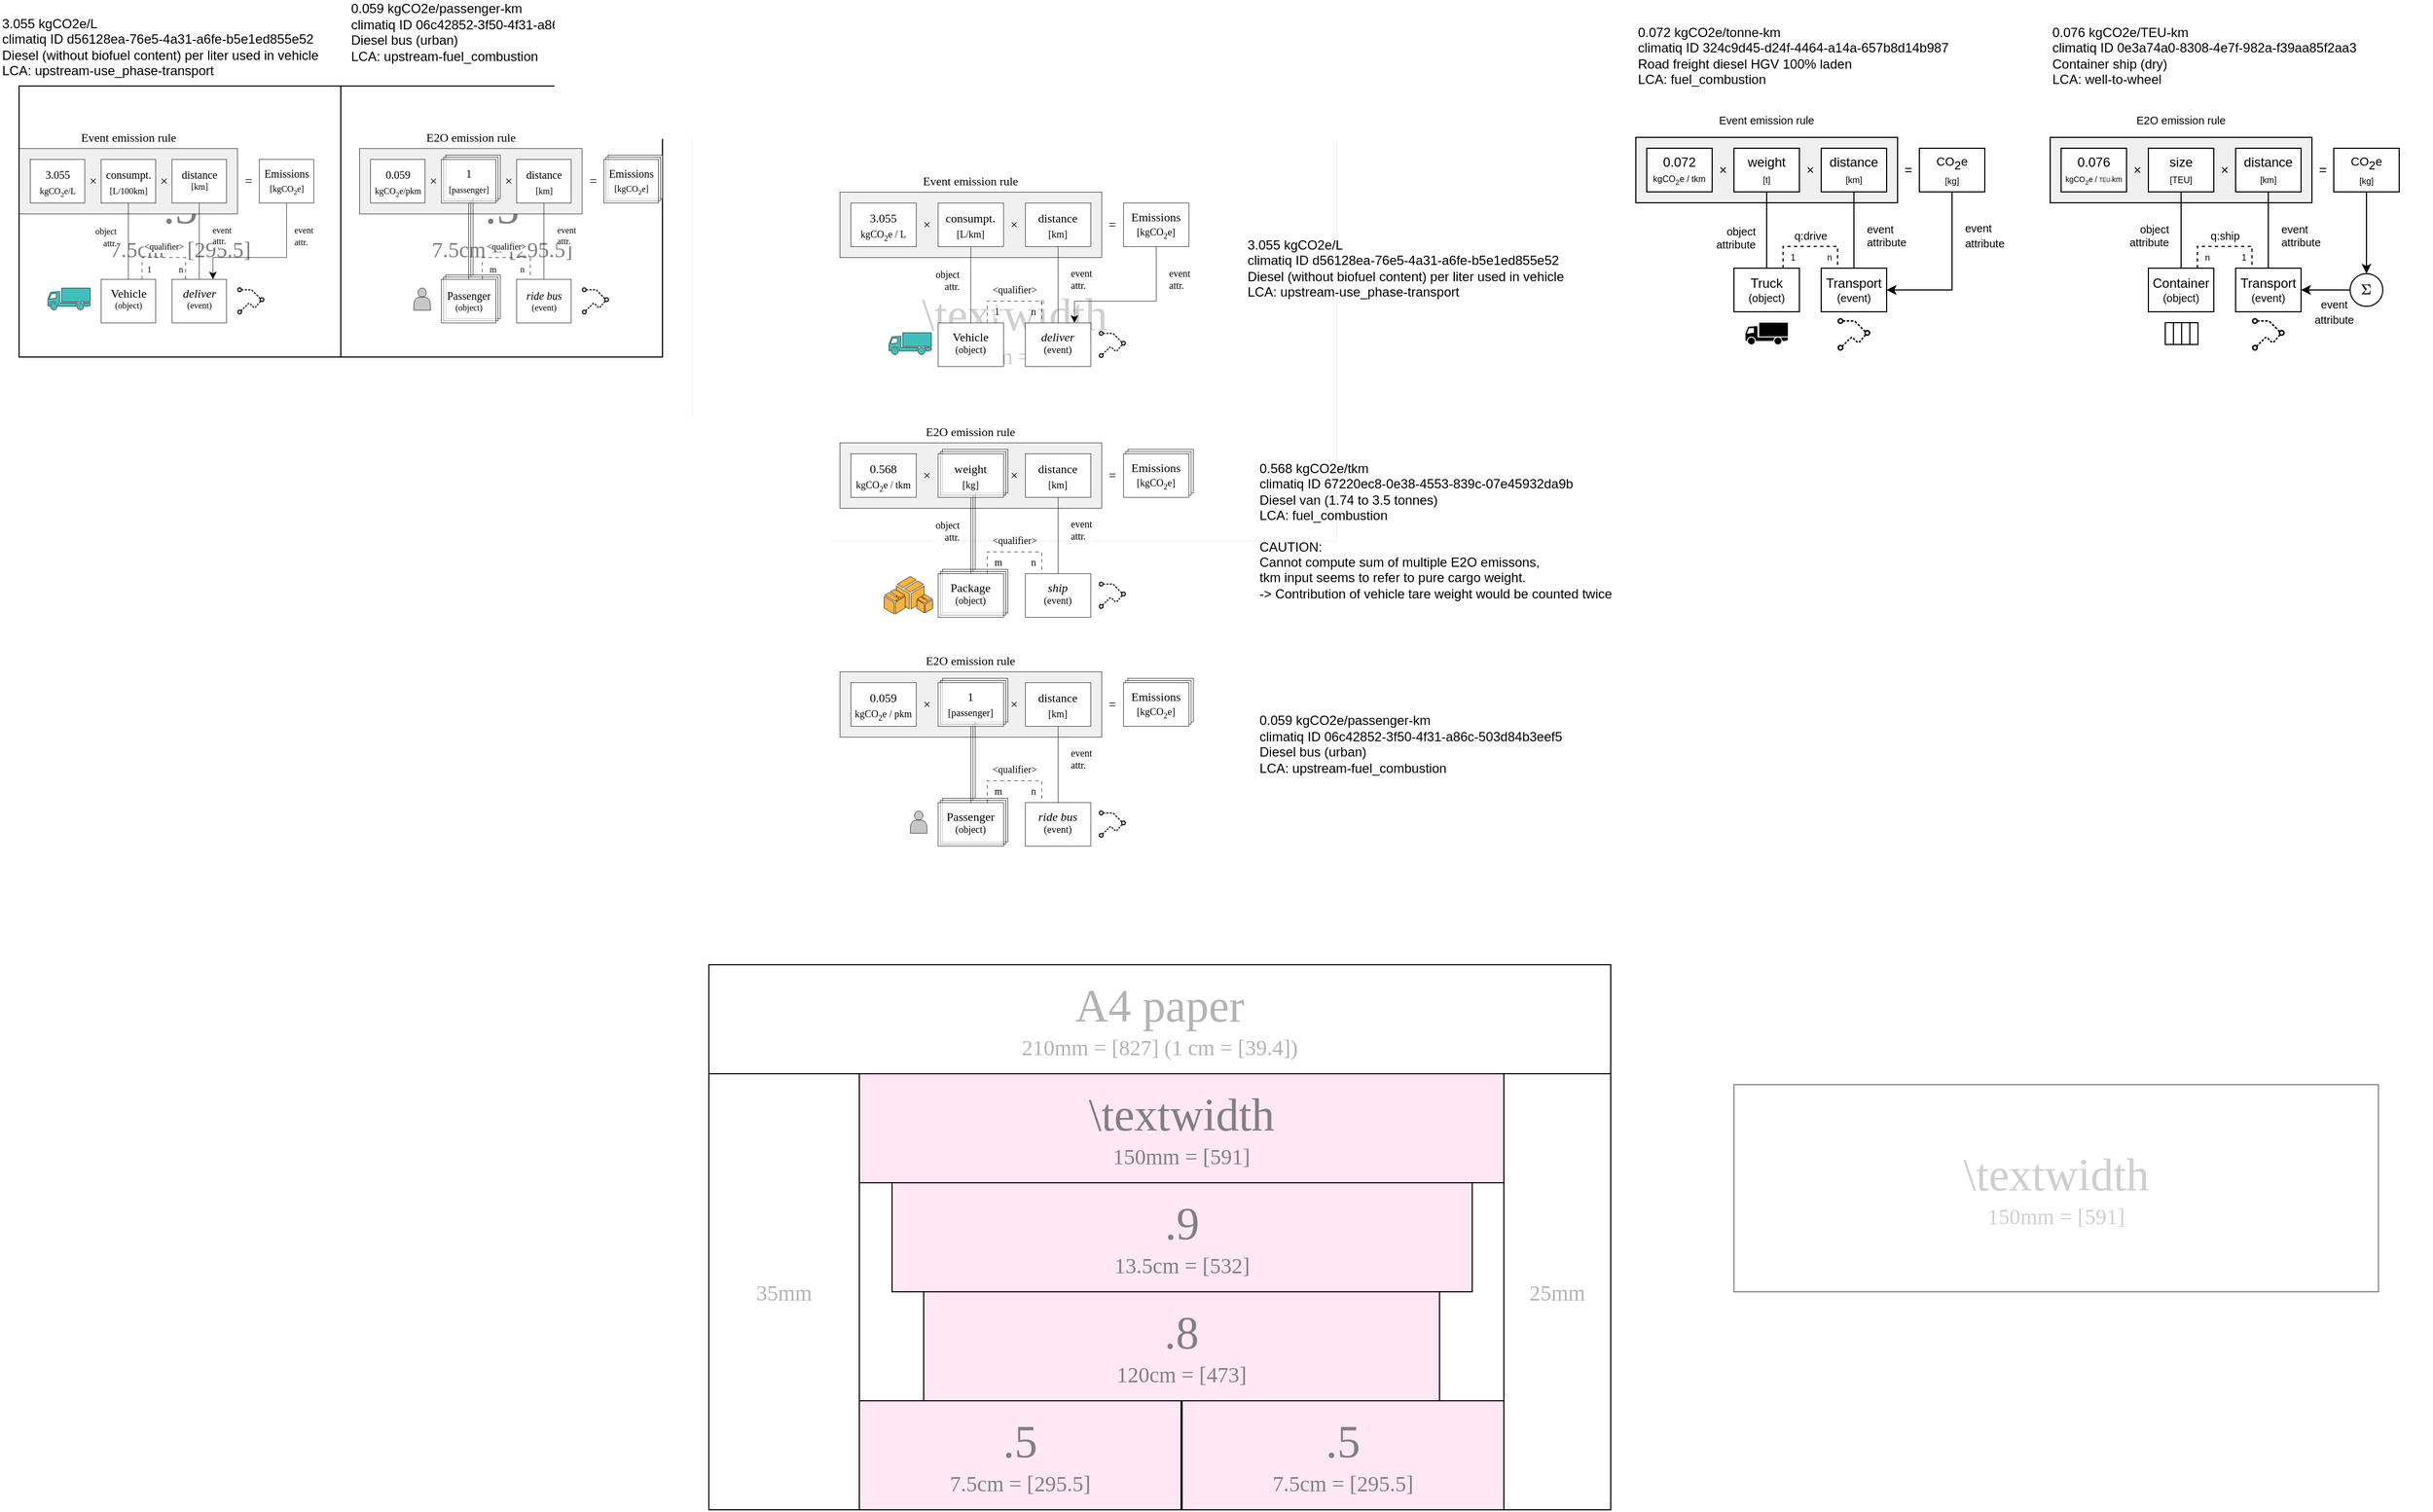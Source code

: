 <mxfile version="24.7.8" pages="2">
  <diagram id="mmRT3z5Kk6LV52Fl2_iC" name="Emission Rule Examples">
    <mxGraphModel dx="2654" dy="591" grid="1" gridSize="10" guides="1" tooltips="1" connect="1" arrows="1" fold="1" page="1" pageScale="1" pageWidth="1654" pageHeight="1169" math="1" shadow="0">
      <root>
        <mxCell id="0" />
        <mxCell id="1" parent="0" />
        <mxCell id="4f3HucDK4AuG4sA7p0PZ-256" value="&lt;span style=&quot;font-size: 42px;&quot;&gt;.5&lt;/span&gt;&lt;br&gt;&lt;font style=&quot;font-size: 20px;&quot;&gt;7.5cm = [295.5]&lt;/font&gt;" style="rounded=0;whiteSpace=wrap;html=1;labelBackgroundColor=none;strokeColor=#000000;strokeWidth=1;fontFamily=CMU Sans Serif;fontSize=9;fillColor=none;fontColor=#808080;" parent="1" vertex="1">
          <mxGeometry x="-632.5" y="362.91" width="295" height="248.59" as="geometry" />
        </mxCell>
        <mxCell id="4f3HucDK4AuG4sA7p0PZ-311" value="&lt;span style=&quot;font-size: 42px;&quot;&gt;.5&lt;/span&gt;&lt;br&gt;&lt;font style=&quot;font-size: 20px;&quot;&gt;7.5cm = [295.5]&lt;/font&gt;" style="rounded=0;whiteSpace=wrap;html=1;labelBackgroundColor=none;strokeColor=#000000;strokeWidth=1;fontFamily=CMU Sans Serif;fontSize=9;fillColor=none;fontColor=#808080;" parent="1" vertex="1">
          <mxGeometry x="-337.5" y="362.91" width="295" height="248.59" as="geometry" />
        </mxCell>
        <mxCell id="jUSs1SHOjHuWD_IhhnA5-265" value="&lt;span style=&quot;font-size: 42px;&quot;&gt;\textwidth&lt;/span&gt;&lt;br&gt;&lt;font style=&quot;font-size: 20px;&quot;&gt;150mm = [591]&lt;/font&gt;" style="rounded=0;whiteSpace=wrap;html=1;labelBackgroundColor=none;strokeColor=default;strokeWidth=0;fontFamily=CMU Sans Serif;fontSize=9;fillColor=none;fontColor=#CFCFCF;labelPosition=center;verticalLabelPosition=middle;align=center;verticalAlign=middle;" parent="1" vertex="1">
          <mxGeometry x="-15.5" y="390" width="591" height="390" as="geometry" />
        </mxCell>
        <mxCell id="Bw2Pz7w6a_ptfYuUT3BN-277" value="" style="rounded=0;whiteSpace=wrap;html=1;fillColor=none;strokeColor=none;fontFamily=CMU Sans Serif;" parent="1" vertex="1">
          <mxGeometry x="-15.5" y="670" width="591" height="181" as="geometry" />
        </mxCell>
        <mxCell id="Bw2Pz7w6a_ptfYuUT3BN-302" value="&lt;font style=&quot;&quot;&gt;&lt;br&gt;&lt;/font&gt;" style="rounded=0;whiteSpace=wrap;html=1;labelBackgroundColor=none;fontSize=8;fontColor=default;fontFamily=CMU Sans Serif;strokeWidth=0.4;verticalAlign=top;fillOpacity=50;" parent="1" vertex="1">
          <mxGeometry x="214" y="806" width="60" height="40" as="geometry" />
        </mxCell>
        <mxCell id="Bw2Pz7w6a_ptfYuUT3BN-301" value="&lt;font style=&quot;&quot;&gt;&lt;br&gt;&lt;/font&gt;" style="rounded=0;whiteSpace=wrap;html=1;labelBackgroundColor=none;fontSize=8;fontColor=default;fontFamily=CMU Sans Serif;strokeWidth=0.4;verticalAlign=top;fillOpacity=50;" parent="1" vertex="1">
          <mxGeometry x="212" y="808" width="60" height="40" as="geometry" />
        </mxCell>
        <mxCell id="nNcmpORyTHAwhuXfsw60-231" value="" style="rounded=0;whiteSpace=wrap;html=1;fillColor=none;strokeColor=none;" parent="1" vertex="1">
          <mxGeometry x="840" y="379" width="360" height="231" as="geometry" />
        </mxCell>
        <mxCell id="nNcmpORyTHAwhuXfsw60-230" value="" style="rounded=0;whiteSpace=wrap;html=1;fillColor=none;strokeColor=none;" parent="1" vertex="1">
          <mxGeometry x="1220" y="379" width="360" height="231" as="geometry" />
        </mxCell>
        <mxCell id="156" value="" style="rounded=0;whiteSpace=wrap;html=1;labelBackgroundColor=none;strokeColor=default;fontSize=9;fontColor=default;fillColor=#F0F0F0;" parent="1" vertex="1">
          <mxGeometry x="850" y="410" width="240" height="60" as="geometry" />
        </mxCell>
        <mxCell id="96" value="0.072 kgCO2e/tonne-km&lt;br&gt;climatiq ID&amp;nbsp;&lt;span style=&quot;font-family: var(--monaco-monospace-font);&quot;&gt;324c9d45-d24f-4464-a14a-657b8d14b987&lt;/span&gt;&lt;br&gt;&lt;span class=&quot;mr-2 group-hover:text-brand&quot;&gt;Road freight diesel HGV 100% laden&lt;br&gt;&lt;/span&gt;&lt;span style=&quot;font-family: var(--monaco-monospace-font);&quot;&gt;LCA: fuel_combustion&lt;br&gt;&lt;/span&gt;" style="text;html=1;strokeColor=none;fillColor=none;align=left;verticalAlign=middle;whiteSpace=wrap;rounded=0;labelBackgroundColor=none;fontColor=default;" parent="1" vertex="1">
          <mxGeometry x="850" y="300" width="310" height="70" as="geometry" />
        </mxCell>
        <mxCell id="139" value="0.072 &lt;font style=&quot;font-size: 8px;&quot;&gt;kgCO&lt;sub&gt;2&lt;/sub&gt;e / tkm&lt;/font&gt;" style="rounded=0;whiteSpace=wrap;html=1;" parent="1" vertex="1">
          <mxGeometry x="860" y="420" width="60" height="40" as="geometry" />
        </mxCell>
        <mxCell id="140" value="&lt;font style=&quot;font-size: 10px;&quot;&gt;event&lt;br style=&quot;&quot;&gt;&lt;/font&gt;&lt;div style=&quot;font-size: 10px;&quot;&gt;&lt;font style=&quot;font-size: 10px;&quot;&gt;attribute&lt;/font&gt;&lt;/div&gt;" style="edgeStyle=orthogonalEdgeStyle;rounded=0;html=1;exitX=0.5;exitY=1;exitDx=0;exitDy=0;entryX=0.5;entryY=0;entryDx=0;entryDy=0;strokeWidth=1;fontSize=8;fontColor=default;endArrow=none;endFill=0;align=left;" parent="1" source="141" target="147" edge="1">
          <mxGeometry x="0.143" y="10" relative="1" as="geometry">
            <mxPoint as="offset" />
          </mxGeometry>
        </mxCell>
        <mxCell id="141" value="distance &lt;font style=&quot;font-size: 8px;&quot;&gt;[km]&lt;/font&gt;" style="rounded=0;whiteSpace=wrap;html=1;" parent="1" vertex="1">
          <mxGeometry x="1020" y="420" width="60" height="40" as="geometry" />
        </mxCell>
        <mxCell id="143" style="edgeStyle=orthogonalEdgeStyle;rounded=0;html=1;entryX=0.5;entryY=0;entryDx=0;entryDy=0;strokeWidth=1;fontSize=10;fontColor=default;endArrow=none;endFill=0;" parent="1" source="145" target="148" edge="1">
          <mxGeometry relative="1" as="geometry" />
        </mxCell>
        <mxCell id="144" value="&lt;font style=&quot;font-size: 10px;&quot;&gt;object&lt;br&gt;attribute&lt;/font&gt;" style="edgeLabel;html=1;align=right;verticalAlign=middle;resizable=0;points=[];fontSize=8;fontColor=default;" parent="143" vertex="1" connectable="0">
          <mxGeometry x="-0.276" y="2" relative="1" as="geometry">
            <mxPoint x="-12" y="16" as="offset" />
          </mxGeometry>
        </mxCell>
        <mxCell id="145" value="weight&lt;br&gt;&lt;font style=&quot;font-size: 8px;&quot;&gt;[t]&lt;/font&gt;" style="rounded=0;whiteSpace=wrap;html=1;" parent="1" vertex="1">
          <mxGeometry x="940" y="420" width="60" height="40" as="geometry" />
        </mxCell>
        <mxCell id="146" value="&lt;font style=&quot;font-size: 10px;&quot;&gt;q:drive&lt;/font&gt;" style="edgeStyle=orthogonalEdgeStyle;rounded=0;html=1;exitX=0.75;exitY=0;exitDx=0;exitDy=0;strokeWidth=1;fontSize=9;fontColor=default;endArrow=none;endFill=0;dashed=1;startArrow=none;startFill=0;entryX=0.25;entryY=0;entryDx=0;entryDy=0;" parent="1" source="148" target="147" edge="1">
          <mxGeometry x="0.005" y="10" relative="1" as="geometry">
            <mxPoint as="offset" />
            <mxPoint x="985" y="520" as="sourcePoint" />
            <mxPoint x="1035" y="520" as="targetPoint" />
            <Array as="points">
              <mxPoint x="985" y="510" />
              <mxPoint x="1035" y="510" />
            </Array>
          </mxGeometry>
        </mxCell>
        <mxCell id="fZO7g0J4GnvGZoQOrJJ--248" value="1" style="edgeLabel;html=1;align=left;verticalAlign=middle;resizable=0;points=[];fontSize=8;" parent="146" vertex="1" connectable="0">
          <mxGeometry x="-0.817" y="-1" relative="1" as="geometry">
            <mxPoint x="4" y="-2" as="offset" />
          </mxGeometry>
        </mxCell>
        <mxCell id="fZO7g0J4GnvGZoQOrJJ--249" value="n" style="edgeLabel;html=1;align=right;verticalAlign=middle;resizable=0;points=[];fontSize=8;" parent="146" vertex="1" connectable="0">
          <mxGeometry x="0.796" y="2" relative="1" as="geometry">
            <mxPoint x="-7" y="-1" as="offset" />
          </mxGeometry>
        </mxCell>
        <mxCell id="147" value="&lt;font style=&quot;&quot;&gt;&lt;span style=&quot;font-size: 12px;&quot;&gt;Transport&lt;/span&gt;&lt;br&gt;&lt;font style=&quot;font-size: 10px;&quot;&gt;(event)&lt;/font&gt;&lt;br&gt;&lt;/font&gt;" style="rounded=0;whiteSpace=wrap;html=1;labelBackgroundColor=none;fontSize=8;fontColor=default;" parent="1" vertex="1">
          <mxGeometry x="1020" y="530" width="60" height="40" as="geometry" />
        </mxCell>
        <mxCell id="148" value="&lt;font style=&quot;&quot;&gt;&lt;span style=&quot;font-size: 12px;&quot;&gt;Truck&lt;/span&gt;&lt;br&gt;&lt;font style=&quot;font-size: 10px;&quot;&gt;(object)&lt;/font&gt;&lt;br&gt;&lt;/font&gt;" style="rounded=0;whiteSpace=wrap;html=1;labelBackgroundColor=none;fontSize=8;fontColor=default;" parent="1" vertex="1">
          <mxGeometry x="940" y="530" width="60" height="40" as="geometry" />
        </mxCell>
        <mxCell id="149" value="" style="shape=mxgraph.signs.transportation.truck_1;html=1;pointerEvents=1;fillColor=#000000;strokeColor=none;verticalLabelPosition=bottom;verticalAlign=top;align=center;labelBackgroundColor=none;fontSize=8;fontColor=default;" parent="1" vertex="1">
          <mxGeometry x="950.59" y="580" width="38.83" height="20" as="geometry" />
        </mxCell>
        <mxCell id="150" value="" style="sketch=0;outlineConnect=0;dashed=0;verticalLabelPosition=bottom;verticalAlign=top;align=center;html=1;fontSize=12;fontStyle=0;aspect=fixed;shape=mxgraph.aws4.location_service_routes;labelBackgroundColor=none;fillColor=#000000;strokeColor=none;" parent="1" vertex="1">
          <mxGeometry x="1035" y="575.75" width="30" height="30" as="geometry" />
        </mxCell>
        <mxCell id="151" value="&lt;font style=&quot;font-size: 10px;&quot;&gt;event&lt;br&gt;attribute&lt;/font&gt;" style="edgeStyle=orthogonalEdgeStyle;rounded=0;html=1;exitX=0.5;exitY=1;exitDx=0;exitDy=0;entryX=1;entryY=0.5;entryDx=0;entryDy=0;strokeWidth=1;fontSize=11;fontColor=default;endArrow=classic;endFill=1;align=left;" parent="1" source="152" target="147" edge="1">
          <mxGeometry x="-0.467" y="10" relative="1" as="geometry">
            <mxPoint x="930" y="550" as="targetPoint" />
            <mxPoint as="offset" />
          </mxGeometry>
        </mxCell>
        <mxCell id="152" value="&lt;font style=&quot;&quot;&gt;&lt;span style=&quot;font-size: 11px;&quot;&gt;CO&lt;/span&gt;&lt;sub style=&quot;font-size: 11px;&quot;&gt;2&lt;/sub&gt;&lt;span style=&quot;font-size: 11px;&quot;&gt;e&lt;/span&gt;&lt;br&gt;&lt;font style=&quot;font-size: 8px;&quot;&gt;[kg]&lt;/font&gt;&lt;br&gt;&lt;/font&gt;" style="rounded=0;whiteSpace=wrap;html=1;" parent="1" vertex="1">
          <mxGeometry x="1110" y="420" width="60" height="40" as="geometry" />
        </mxCell>
        <mxCell id="153" value="&lt;span style=&quot;font-size: 12px;&quot;&gt;×&lt;/span&gt;" style="text;html=1;strokeColor=none;fillColor=none;align=center;verticalAlign=middle;whiteSpace=wrap;rounded=0;labelBackgroundColor=none;fontSize=9;fontColor=default;" parent="1" vertex="1">
          <mxGeometry x="920" y="420" width="20" height="40" as="geometry" />
        </mxCell>
        <mxCell id="155" value="&lt;span style=&quot;font-size: 12px;&quot;&gt;×&lt;/span&gt;" style="text;html=1;strokeColor=none;fillColor=none;align=center;verticalAlign=middle;whiteSpace=wrap;rounded=0;labelBackgroundColor=none;fontSize=9;fontColor=default;" parent="1" vertex="1">
          <mxGeometry x="1000" y="420" width="20" height="40" as="geometry" />
        </mxCell>
        <mxCell id="157" value="&lt;span style=&quot;font-size: 12px;&quot;&gt;=&lt;/span&gt;" style="text;html=1;strokeColor=none;fillColor=none;align=center;verticalAlign=middle;whiteSpace=wrap;rounded=0;labelBackgroundColor=none;fontSize=9;fontColor=default;" parent="1" vertex="1">
          <mxGeometry x="1090" y="420" width="20" height="40" as="geometry" />
        </mxCell>
        <mxCell id="214" value="&lt;font style=&quot;font-size: 10px;&quot;&gt;Event emission rule&lt;/font&gt;" style="text;html=1;strokeColor=none;fillColor=none;align=center;verticalAlign=middle;whiteSpace=wrap;rounded=0;labelBackgroundColor=none;fontSize=8;fontColor=default;" parent="1" vertex="1">
          <mxGeometry x="850" y="379" width="240" height="30" as="geometry" />
        </mxCell>
        <mxCell id="fZO7g0J4GnvGZoQOrJJ--251" value="" style="rounded=0;whiteSpace=wrap;html=1;labelBackgroundColor=none;strokeColor=default;fontSize=9;fontColor=default;fillColor=#F0F0F0;" parent="1" vertex="1">
          <mxGeometry x="1230" y="410" width="240" height="60" as="geometry" />
        </mxCell>
        <mxCell id="fZO7g0J4GnvGZoQOrJJ--252" value="0.076&lt;div style=&quot;&quot;&gt;&lt;font style=&quot;font-size: 7px;&quot;&gt;kgCO&lt;sub&gt;2&lt;/sub&gt;e / &lt;/font&gt;&lt;font style=&quot;font-size: 5px;&quot;&gt;TEU-&lt;/font&gt;&lt;font style=&quot;font-size: 7px;&quot;&gt;km&lt;/font&gt;&lt;/div&gt;" style="rounded=0;whiteSpace=wrap;html=1;" parent="1" vertex="1">
          <mxGeometry x="1240" y="420" width="60" height="40" as="geometry" />
        </mxCell>
        <mxCell id="fZO7g0J4GnvGZoQOrJJ--253" value="&lt;font style=&quot;font-size: 10px;&quot;&gt;event&lt;br style=&quot;&quot;&gt;&lt;/font&gt;&lt;div style=&quot;font-size: 10px;&quot;&gt;&lt;font style=&quot;font-size: 10px;&quot;&gt;attribute&lt;/font&gt;&lt;/div&gt;" style="edgeStyle=orthogonalEdgeStyle;rounded=0;html=1;exitX=0.5;exitY=1;exitDx=0;exitDy=0;entryX=0.5;entryY=0;entryDx=0;entryDy=0;strokeWidth=1;fontSize=8;fontColor=default;endArrow=none;endFill=0;align=left;" parent="1" source="fZO7g0J4GnvGZoQOrJJ--254" target="fZO7g0J4GnvGZoQOrJJ--261" edge="1">
          <mxGeometry x="0.143" y="10" relative="1" as="geometry">
            <mxPoint as="offset" />
          </mxGeometry>
        </mxCell>
        <mxCell id="fZO7g0J4GnvGZoQOrJJ--254" value="distance &lt;font style=&quot;font-size: 8px;&quot;&gt;[km]&lt;/font&gt;" style="rounded=0;whiteSpace=wrap;html=1;" parent="1" vertex="1">
          <mxGeometry x="1400" y="420" width="60" height="40" as="geometry" />
        </mxCell>
        <mxCell id="fZO7g0J4GnvGZoQOrJJ--255" value="object&lt;div&gt;attribute&lt;/div&gt;" style="edgeStyle=orthogonalEdgeStyle;rounded=0;html=1;entryX=0.5;entryY=0;entryDx=0;entryDy=0;strokeWidth=1;fontSize=10;fontColor=default;endArrow=none;endFill=0;align=right;" parent="1" source="fZO7g0J4GnvGZoQOrJJ--257" target="fZO7g0J4GnvGZoQOrJJ--262" edge="1">
          <mxGeometry x="0.143" y="-10" relative="1" as="geometry">
            <mxPoint as="offset" />
          </mxGeometry>
        </mxCell>
        <mxCell id="fZO7g0J4GnvGZoQOrJJ--257" value="size&lt;div&gt;&lt;font style=&quot;font-size: 8px;&quot;&gt;[TEU]&lt;/font&gt;&lt;/div&gt;" style="rounded=0;whiteSpace=wrap;html=1;" parent="1" vertex="1">
          <mxGeometry x="1320" y="420" width="60" height="40" as="geometry" />
        </mxCell>
        <mxCell id="fZO7g0J4GnvGZoQOrJJ--258" value="&lt;font style=&quot;font-size: 10px;&quot;&gt;q:ship&lt;/font&gt;" style="edgeStyle=orthogonalEdgeStyle;rounded=0;html=1;exitX=0.75;exitY=0;exitDx=0;exitDy=0;strokeWidth=1;fontSize=9;fontColor=default;endArrow=none;endFill=0;dashed=1;startArrow=none;startFill=0;entryX=0.25;entryY=0;entryDx=0;entryDy=0;" parent="1" source="fZO7g0J4GnvGZoQOrJJ--262" target="fZO7g0J4GnvGZoQOrJJ--261" edge="1">
          <mxGeometry x="0.005" y="10" relative="1" as="geometry">
            <mxPoint as="offset" />
            <mxPoint x="1365" y="520" as="sourcePoint" />
            <mxPoint x="1415" y="520" as="targetPoint" />
            <Array as="points">
              <mxPoint x="1365" y="510" />
              <mxPoint x="1415" y="510" />
            </Array>
          </mxGeometry>
        </mxCell>
        <mxCell id="fZO7g0J4GnvGZoQOrJJ--259" value="n" style="edgeLabel;html=1;align=left;verticalAlign=middle;resizable=0;points=[];fontSize=8;" parent="fZO7g0J4GnvGZoQOrJJ--258" vertex="1" connectable="0">
          <mxGeometry x="-0.817" y="-1" relative="1" as="geometry">
            <mxPoint x="4" y="-2" as="offset" />
          </mxGeometry>
        </mxCell>
        <mxCell id="fZO7g0J4GnvGZoQOrJJ--260" value="1" style="edgeLabel;html=1;align=right;verticalAlign=middle;resizable=0;points=[];fontSize=8;" parent="fZO7g0J4GnvGZoQOrJJ--258" vertex="1" connectable="0">
          <mxGeometry x="0.796" y="2" relative="1" as="geometry">
            <mxPoint x="-7" y="-1" as="offset" />
          </mxGeometry>
        </mxCell>
        <mxCell id="fZO7g0J4GnvGZoQOrJJ--261" value="&lt;font style=&quot;&quot;&gt;&lt;span style=&quot;font-size: 12px;&quot;&gt;Transport&lt;/span&gt;&lt;br&gt;&lt;font style=&quot;font-size: 10px;&quot;&gt;(event)&lt;/font&gt;&lt;br&gt;&lt;/font&gt;" style="rounded=0;whiteSpace=wrap;html=1;labelBackgroundColor=none;fontSize=8;fontColor=default;" parent="1" vertex="1">
          <mxGeometry x="1400" y="530" width="60" height="40" as="geometry" />
        </mxCell>
        <mxCell id="fZO7g0J4GnvGZoQOrJJ--262" value="&lt;font style=&quot;&quot;&gt;&lt;span style=&quot;font-size: 12px;&quot;&gt;Container&lt;/span&gt;&lt;br&gt;&lt;font style=&quot;font-size: 10px;&quot;&gt;(object)&lt;/font&gt;&lt;br&gt;&lt;/font&gt;" style="rounded=0;whiteSpace=wrap;html=1;labelBackgroundColor=none;fontSize=8;fontColor=default;" parent="1" vertex="1">
          <mxGeometry x="1320" y="530" width="60" height="40" as="geometry" />
        </mxCell>
        <mxCell id="fZO7g0J4GnvGZoQOrJJ--264" value="" style="sketch=0;outlineConnect=0;dashed=0;verticalLabelPosition=bottom;verticalAlign=top;align=center;html=1;fontSize=12;fontStyle=0;aspect=fixed;shape=mxgraph.aws4.location_service_routes;labelBackgroundColor=none;fillColor=#000000;strokeColor=none;" parent="1" vertex="1">
          <mxGeometry x="1415" y="575.75" width="30" height="30" as="geometry" />
        </mxCell>
        <mxCell id="fZO7g0J4GnvGZoQOrJJ--265" value="&lt;font style=&quot;font-size: 10px;&quot;&gt;event&lt;br&gt;attribute&lt;/font&gt;" style="edgeStyle=orthogonalEdgeStyle;rounded=0;html=1;exitX=0;exitY=0.5;exitDx=0;exitDy=0;entryX=1;entryY=0.5;entryDx=0;entryDy=0;strokeWidth=1;fontSize=11;fontColor=default;endArrow=classic;endFill=1;align=center;" parent="1" source="fZO7g0J4GnvGZoQOrJJ--273" target="fZO7g0J4GnvGZoQOrJJ--261" edge="1">
          <mxGeometry x="-0.333" y="20" relative="1" as="geometry">
            <mxPoint x="1310" y="550" as="targetPoint" />
            <mxPoint as="offset" />
          </mxGeometry>
        </mxCell>
        <mxCell id="fZO7g0J4GnvGZoQOrJJ--274" style="edgeStyle=orthogonalEdgeStyle;rounded=0;orthogonalLoop=1;jettySize=auto;html=1;exitX=0.5;exitY=1;exitDx=0;exitDy=0;entryX=0.5;entryY=0;entryDx=0;entryDy=0;" parent="1" source="fZO7g0J4GnvGZoQOrJJ--266" target="fZO7g0J4GnvGZoQOrJJ--273" edge="1">
          <mxGeometry relative="1" as="geometry" />
        </mxCell>
        <mxCell id="fZO7g0J4GnvGZoQOrJJ--266" value="&lt;font style=&quot;&quot;&gt;&lt;span style=&quot;font-size: 11px;&quot;&gt;CO&lt;/span&gt;&lt;sub style=&quot;font-size: 11px;&quot;&gt;2&lt;/sub&gt;&lt;span style=&quot;font-size: 11px;&quot;&gt;e&lt;/span&gt;&lt;br&gt;&lt;font style=&quot;font-size: 8px;&quot;&gt;[kg]&lt;/font&gt;&lt;br&gt;&lt;/font&gt;" style="rounded=0;whiteSpace=wrap;html=1;" parent="1" vertex="1">
          <mxGeometry x="1490" y="420" width="60" height="40" as="geometry" />
        </mxCell>
        <mxCell id="fZO7g0J4GnvGZoQOrJJ--267" value="&lt;span style=&quot;font-size: 12px;&quot;&gt;×&lt;/span&gt;" style="text;html=1;strokeColor=none;fillColor=none;align=center;verticalAlign=middle;whiteSpace=wrap;rounded=0;labelBackgroundColor=none;fontSize=9;fontColor=default;" parent="1" vertex="1">
          <mxGeometry x="1300" y="420" width="20" height="40" as="geometry" />
        </mxCell>
        <mxCell id="fZO7g0J4GnvGZoQOrJJ--268" value="&lt;span style=&quot;font-size: 12px;&quot;&gt;×&lt;/span&gt;" style="text;html=1;strokeColor=none;fillColor=none;align=center;verticalAlign=middle;whiteSpace=wrap;rounded=0;labelBackgroundColor=none;fontSize=9;fontColor=default;" parent="1" vertex="1">
          <mxGeometry x="1380" y="420" width="20" height="40" as="geometry" />
        </mxCell>
        <mxCell id="fZO7g0J4GnvGZoQOrJJ--269" value="&lt;span style=&quot;font-size: 12px;&quot;&gt;=&lt;/span&gt;" style="text;html=1;strokeColor=none;fillColor=none;align=center;verticalAlign=middle;whiteSpace=wrap;rounded=0;labelBackgroundColor=none;fontSize=9;fontColor=default;" parent="1" vertex="1">
          <mxGeometry x="1470" y="420" width="20" height="40" as="geometry" />
        </mxCell>
        <mxCell id="fZO7g0J4GnvGZoQOrJJ--270" value="&lt;font style=&quot;font-size: 10px;&quot;&gt;E2O emission rule&lt;/font&gt;" style="text;html=1;strokeColor=none;fillColor=none;align=center;verticalAlign=middle;whiteSpace=wrap;rounded=0;labelBackgroundColor=none;fontSize=8;fontColor=default;" parent="1" vertex="1">
          <mxGeometry x="1230" y="379" width="240" height="30" as="geometry" />
        </mxCell>
        <mxCell id="fZO7g0J4GnvGZoQOrJJ--273" value="&lt;span style=&quot;font-size: 11px; text-wrap: nowrap; background-color: rgb(255, 255, 255);&quot;&gt;\(\Sigma\)&lt;/span&gt;" style="ellipse;whiteSpace=wrap;html=1;aspect=fixed;" parent="1" vertex="1">
          <mxGeometry x="1505" y="535" width="30" height="30" as="geometry" />
        </mxCell>
        <mxCell id="fZO7g0J4GnvGZoQOrJJ--287" value="0.076 kgCO2e/TEU-km&lt;br&gt;climatiq ID&amp;nbsp;&lt;span style=&quot;background-color: initial;&quot;&gt;0e3a74a0-8308-4e7f-982a-f39aa85f2aa3&lt;/span&gt;&lt;br&gt;&lt;span class=&quot;mr-2 group-hover:text-brand&quot;&gt;Container ship (dry)&lt;br&gt;&lt;/span&gt;&lt;span style=&quot;font-family: var(--monaco-monospace-font);&quot;&gt;LCA: well-to-wheel&lt;br&gt;&lt;/span&gt;" style="text;html=1;strokeColor=none;fillColor=none;align=left;verticalAlign=middle;whiteSpace=wrap;rounded=0;labelBackgroundColor=none;fontColor=default;" parent="1" vertex="1">
          <mxGeometry x="1230" y="300" width="310" height="70" as="geometry" />
        </mxCell>
        <mxCell id="fZO7g0J4GnvGZoQOrJJ--292" value="" style="group" parent="1" vertex="1" connectable="0">
          <mxGeometry x="1330.5" y="570" width="35" height="40" as="geometry" />
        </mxCell>
        <mxCell id="fZO7g0J4GnvGZoQOrJJ--288" value="" style="rounded=0;whiteSpace=wrap;html=1;" parent="fZO7g0J4GnvGZoQOrJJ--292" vertex="1">
          <mxGeometry x="5" y="10" width="30" height="20" as="geometry" />
        </mxCell>
        <mxCell id="fZO7g0J4GnvGZoQOrJJ--289" value="" style="endArrow=none;html=1;rounded=0;entryX=0.25;entryY=0;entryDx=0;entryDy=0;exitX=0.25;exitY=1;exitDx=0;exitDy=0;" parent="fZO7g0J4GnvGZoQOrJJ--292" source="fZO7g0J4GnvGZoQOrJJ--288" target="fZO7g0J4GnvGZoQOrJJ--288" edge="1">
          <mxGeometry width="50" height="50" relative="1" as="geometry">
            <mxPoint x="178.125" y="102" as="sourcePoint" />
            <mxPoint x="215.625" y="42" as="targetPoint" />
          </mxGeometry>
        </mxCell>
        <mxCell id="fZO7g0J4GnvGZoQOrJJ--290" value="" style="endArrow=none;html=1;rounded=0;entryX=0.5;entryY=0;entryDx=0;entryDy=0;exitX=0.5;exitY=1;exitDx=0;exitDy=0;" parent="fZO7g0J4GnvGZoQOrJJ--292" source="fZO7g0J4GnvGZoQOrJJ--288" target="fZO7g0J4GnvGZoQOrJJ--288" edge="1">
          <mxGeometry width="50" height="50" relative="1" as="geometry">
            <mxPoint x="72.952" y="204" as="sourcePoint" />
            <mxPoint x="72.952" y="132" as="targetPoint" />
          </mxGeometry>
        </mxCell>
        <mxCell id="fZO7g0J4GnvGZoQOrJJ--291" value="" style="endArrow=none;html=1;rounded=0;entryX=0.75;entryY=0;entryDx=0;entryDy=0;exitX=0.75;exitY=1;exitDx=0;exitDy=0;" parent="fZO7g0J4GnvGZoQOrJJ--292" source="fZO7g0J4GnvGZoQOrJJ--288" target="fZO7g0J4GnvGZoQOrJJ--288" edge="1">
          <mxGeometry width="50" height="50" relative="1" as="geometry">
            <mxPoint x="88.125" y="204" as="sourcePoint" />
            <mxPoint x="88.125" y="132" as="targetPoint" />
          </mxGeometry>
        </mxCell>
        <mxCell id="jUSs1SHOjHuWD_IhhnA5-256" value="&lt;span style=&quot;font-size: 42px;&quot;&gt;\textwidth&lt;/span&gt;&lt;br&gt;&lt;font style=&quot;font-size: 20px;&quot;&gt;150mm = [591]&lt;/font&gt;" style="rounded=0;whiteSpace=wrap;html=1;labelBackgroundColor=none;strokeColor=#808080;strokeWidth=1;fontFamily=CMU Sans Serif;fontSize=9;fillColor=none;fontColor=#CFCFCF;" parent="1" vertex="1">
          <mxGeometry x="940" y="1279" width="591" height="190" as="geometry" />
        </mxCell>
        <mxCell id="jUSs1SHOjHuWD_IhhnA5-257" value="&lt;font style=&quot;font-size: 20px;&quot;&gt;&lt;span style=&quot;font-size: 42px;&quot;&gt;A4 paper&lt;/span&gt;&lt;br&gt;&lt;font style=&quot;font-size: 20px;&quot;&gt;210mm = [827]&amp;nbsp;&lt;/font&gt;(1 cm = [39.4])&lt;br&gt;&lt;/font&gt;" style="rounded=0;whiteSpace=wrap;html=1;labelBackgroundColor=none;strokeColor=#000000;strokeWidth=1;fontFamily=CMU Sans Serif;fontSize=9;fillColor=none;fontColor=#B3B3B3;" parent="1" vertex="1">
          <mxGeometry y="1169" width="827" height="100" as="geometry" />
        </mxCell>
        <mxCell id="jUSs1SHOjHuWD_IhhnA5-258" value="&lt;span style=&quot;font-size: 42px;&quot;&gt;\textwidth&lt;/span&gt;&lt;br&gt;&lt;font style=&quot;font-size: 20px;&quot;&gt;150mm = [591]&lt;/font&gt;" style="rounded=0;whiteSpace=wrap;html=1;labelBackgroundColor=none;strokeColor=#000000;strokeWidth=1;fontFamily=CMU Sans Serif;fontSize=9;fillColor=#FFE8F3;fontColor=#808080;" parent="1" vertex="1">
          <mxGeometry x="138" y="1269" width="591" height="100" as="geometry" />
        </mxCell>
        <mxCell id="jUSs1SHOjHuWD_IhhnA5-259" value="&lt;font style=&quot;font-size: 20px;&quot;&gt;25mm&lt;/font&gt;" style="rounded=0;whiteSpace=wrap;html=1;labelBackgroundColor=none;strokeColor=#000000;strokeWidth=1;fontFamily=CMU Sans Serif;fontSize=9;fillColor=none;fontColor=#B3B3B3;" parent="1" vertex="1">
          <mxGeometry x="729" y="1269" width="98" height="400" as="geometry" />
        </mxCell>
        <mxCell id="jUSs1SHOjHuWD_IhhnA5-260" value="&lt;font style=&quot;font-size: 20px;&quot;&gt;35mm&lt;/font&gt;" style="rounded=0;whiteSpace=wrap;html=1;labelBackgroundColor=none;strokeColor=#000000;strokeWidth=1;fontFamily=CMU Sans Serif;fontSize=9;fillColor=none;fontColor=#B3B3B3;" parent="1" vertex="1">
          <mxGeometry y="1269" width="138" height="400" as="geometry" />
        </mxCell>
        <mxCell id="jUSs1SHOjHuWD_IhhnA5-261" value="&lt;span style=&quot;font-size: 42px;&quot;&gt;.5&lt;/span&gt;&lt;br&gt;&lt;font style=&quot;font-size: 20px;&quot;&gt;7.5cm = [295.5]&lt;/font&gt;" style="rounded=0;whiteSpace=wrap;html=1;labelBackgroundColor=none;strokeColor=#000000;strokeWidth=1;fontFamily=CMU Sans Serif;fontSize=9;fillColor=#FFE8F3;fontColor=#808080;" parent="1" vertex="1">
          <mxGeometry x="138" y="1569" width="295" height="100" as="geometry" />
        </mxCell>
        <mxCell id="jUSs1SHOjHuWD_IhhnA5-262" value="&lt;span style=&quot;font-size: 42px;&quot;&gt;.5&lt;/span&gt;&lt;br&gt;&lt;font style=&quot;font-size: 20px;&quot;&gt;7.5cm = [295.5]&lt;/font&gt;" style="rounded=0;whiteSpace=wrap;html=1;labelBackgroundColor=none;strokeColor=#000000;strokeWidth=1;fontFamily=CMU Sans Serif;fontSize=9;fillColor=#FFE8F3;fontColor=#808080;" parent="1" vertex="1">
          <mxGeometry x="434" y="1569" width="295" height="100" as="geometry" />
        </mxCell>
        <mxCell id="jUSs1SHOjHuWD_IhhnA5-263" value="&lt;span style=&quot;font-size: 42px;&quot;&gt;.9&lt;/span&gt;&lt;br&gt;&lt;font style=&quot;font-size: 20px;&quot;&gt;13.5cm = [532]&lt;/font&gt;" style="rounded=0;whiteSpace=wrap;html=1;labelBackgroundColor=none;strokeColor=#000000;strokeWidth=1;fontFamily=CMU Sans Serif;fontSize=9;fillColor=#FFE8F3;fontColor=#808080;" parent="1" vertex="1">
          <mxGeometry x="168" y="1369" width="532" height="100" as="geometry" />
        </mxCell>
        <mxCell id="jUSs1SHOjHuWD_IhhnA5-264" value="&lt;span style=&quot;font-size: 42px;&quot;&gt;.8&lt;/span&gt;&lt;br&gt;&lt;font style=&quot;font-size: 20px;&quot;&gt;120cm = [473]&lt;/font&gt;" style="rounded=0;whiteSpace=wrap;html=1;labelBackgroundColor=none;strokeColor=#000000;strokeWidth=1;fontFamily=CMU Sans Serif;fontSize=9;fillColor=#FFE8F3;fontColor=#808080;" parent="1" vertex="1">
          <mxGeometry x="197" y="1469" width="473" height="100" as="geometry" />
        </mxCell>
        <mxCell id="jUSs1SHOjHuWD_IhhnA5-267" value="" style="rounded=0;whiteSpace=wrap;html=1;fillColor=none;strokeColor=none;fontFamily=CMU Sans Serif;" parent="1" vertex="1">
          <mxGeometry x="-15.5" y="440" width="591" height="181" as="geometry" />
        </mxCell>
        <mxCell id="jUSs1SHOjHuWD_IhhnA5-268" value="" style="rounded=0;whiteSpace=wrap;html=1;labelBackgroundColor=none;strokeColor=default;fontSize=9;fontColor=default;fillColor=#F0F0F0;fontFamily=CMU Sans Serif;strokeWidth=0.4;" parent="1" vertex="1">
          <mxGeometry x="120" y="460" width="240" height="60" as="geometry" />
        </mxCell>
        <mxCell id="jUSs1SHOjHuWD_IhhnA5-269" value="3.055 kgCO2e/L&lt;br&gt;climatiq ID d56128ea-76e5-4a31-a6fe-b5e1ed855e52&lt;br&gt;&lt;span class=&quot;mr-2 group-hover:text-brand&quot;&gt;Diesel (without biofuel content) per liter used in vehicle&lt;br&gt;&lt;/span&gt;&lt;span style=&quot;font-family: var(--monaco-monospace-font);&quot;&gt;LCA:&amp;nbsp;&lt;/span&gt;&lt;span style=&quot;background-color: initial;&quot;&gt;upstream-use_phase-transport&lt;/span&gt;" style="text;html=1;strokeColor=none;fillColor=none;align=left;verticalAlign=middle;whiteSpace=wrap;rounded=0;labelBackgroundColor=none;fontColor=default;" parent="1" vertex="1">
          <mxGeometry x="491.5" y="495" width="310" height="70" as="geometry" />
        </mxCell>
        <mxCell id="jUSs1SHOjHuWD_IhhnA5-270" value="&lt;font style=&quot;font-size: 11px;&quot;&gt;3.055&lt;/font&gt;&lt;br&gt;&lt;font style=&quot;font-size: 9px;&quot;&gt;kgCO&lt;sub&gt;2&lt;/sub&gt;e / L&lt;/font&gt;" style="rounded=0;whiteSpace=wrap;html=1;fontFamily=CMU Sans Serif;strokeWidth=0.4;verticalAlign=top;" parent="1" vertex="1">
          <mxGeometry x="130" y="470" width="60" height="40" as="geometry" />
        </mxCell>
        <mxCell id="jUSs1SHOjHuWD_IhhnA5-271" value="&lt;font style=&quot;font-size: 9px;&quot;&gt;event&lt;br style=&quot;font-size: 9px;&quot;&gt;&lt;/font&gt;&lt;div style=&quot;font-size: 9px;&quot;&gt;&lt;font style=&quot;font-size: 9px;&quot;&gt;attr.&lt;/font&gt;&lt;/div&gt;" style="edgeStyle=orthogonalEdgeStyle;rounded=0;html=1;exitX=0.5;exitY=1;exitDx=0;exitDy=0;entryX=0.5;entryY=0;entryDx=0;entryDy=0;strokeWidth=0.4;fontSize=9;fontColor=default;endArrow=none;endFill=0;align=left;fontFamily=CMU Sans Serif;" parent="1" source="jUSs1SHOjHuWD_IhhnA5-272" target="jUSs1SHOjHuWD_IhhnA5-279" edge="1">
          <mxGeometry x="-0.143" y="10" relative="1" as="geometry">
            <mxPoint as="offset" />
          </mxGeometry>
        </mxCell>
        <mxCell id="jUSs1SHOjHuWD_IhhnA5-272" value="&lt;font style=&quot;font-size: 11px;&quot;&gt;distance&lt;/font&gt;&lt;div&gt;&lt;font style=&quot;font-size: 9px;&quot;&gt;[km]&lt;/font&gt;&lt;/div&gt;" style="rounded=0;whiteSpace=wrap;html=1;fontFamily=CMU Sans Serif;strokeWidth=0.4;verticalAlign=top;" parent="1" vertex="1">
          <mxGeometry x="290" y="470" width="60" height="40" as="geometry" />
        </mxCell>
        <mxCell id="jUSs1SHOjHuWD_IhhnA5-273" style="edgeStyle=orthogonalEdgeStyle;rounded=0;html=1;entryX=0.5;entryY=0;entryDx=0;entryDy=0;strokeWidth=0.4;fontSize=10;fontColor=default;endArrow=none;endFill=0;fontFamily=CMU Sans Serif;" parent="1" source="jUSs1SHOjHuWD_IhhnA5-275" target="jUSs1SHOjHuWD_IhhnA5-280" edge="1">
          <mxGeometry relative="1" as="geometry" />
        </mxCell>
        <mxCell id="jUSs1SHOjHuWD_IhhnA5-274" value="&lt;font style=&quot;font-size: 9px;&quot;&gt;object&lt;br style=&quot;font-size: 9px;&quot;&gt;attr.&lt;/font&gt;" style="edgeLabel;html=1;align=right;verticalAlign=middle;resizable=0;points=[];fontSize=9;fontColor=default;fontFamily=CMU Sans Serif;" parent="jUSs1SHOjHuWD_IhhnA5-273" vertex="1" connectable="0">
          <mxGeometry x="-0.276" y="2" relative="1" as="geometry">
            <mxPoint x="-12" y="5" as="offset" />
          </mxGeometry>
        </mxCell>
        <mxCell id="jUSs1SHOjHuWD_IhhnA5-275" value="&lt;font style=&quot;font-size: 11px;&quot;&gt;consumpt&lt;/font&gt;.&lt;br&gt;&lt;font style=&quot;font-size: 9px;&quot;&gt;[L/km]&lt;/font&gt;" style="rounded=0;whiteSpace=wrap;html=1;fontFamily=CMU Sans Serif;strokeWidth=0.4;verticalAlign=top;" parent="1" vertex="1">
          <mxGeometry x="210" y="470" width="60" height="40" as="geometry" />
        </mxCell>
        <mxCell id="jUSs1SHOjHuWD_IhhnA5-276" value="&lt;font style=&quot;font-size: 9px;&quot;&gt;&amp;lt;qualifier&amp;gt;&lt;/font&gt;" style="edgeStyle=orthogonalEdgeStyle;rounded=0;html=1;exitX=0.75;exitY=0;exitDx=0;exitDy=0;strokeWidth=0.4;fontSize=9;fontColor=default;endArrow=none;endFill=0;dashed=1;startArrow=none;startFill=0;entryX=0.25;entryY=0;entryDx=0;entryDy=0;fontFamily=CMU Sans Serif;dashPattern=8 8;" parent="1" source="jUSs1SHOjHuWD_IhhnA5-280" target="jUSs1SHOjHuWD_IhhnA5-279" edge="1">
          <mxGeometry x="0.005" y="10" relative="1" as="geometry">
            <mxPoint as="offset" />
            <mxPoint x="255" y="570" as="sourcePoint" />
            <mxPoint x="305" y="570" as="targetPoint" />
            <Array as="points">
              <mxPoint x="255" y="560" />
              <mxPoint x="305" y="560" />
            </Array>
          </mxGeometry>
        </mxCell>
        <mxCell id="jUSs1SHOjHuWD_IhhnA5-277" value="1" style="edgeLabel;html=1;align=left;verticalAlign=middle;resizable=0;points=[];fontSize=9;fontFamily=CMU Sans Serif;" parent="jUSs1SHOjHuWD_IhhnA5-276" vertex="1" connectable="0">
          <mxGeometry x="-0.817" y="-1" relative="1" as="geometry">
            <mxPoint x="4" y="-2" as="offset" />
          </mxGeometry>
        </mxCell>
        <mxCell id="jUSs1SHOjHuWD_IhhnA5-278" value="n" style="edgeLabel;html=1;align=right;verticalAlign=middle;resizable=0;points=[];fontSize=9;fontFamily=CMU Sans Serif;" parent="jUSs1SHOjHuWD_IhhnA5-276" vertex="1" connectable="0">
          <mxGeometry x="0.796" y="2" relative="1" as="geometry">
            <mxPoint x="-7" y="-1" as="offset" />
          </mxGeometry>
        </mxCell>
        <mxCell id="jUSs1SHOjHuWD_IhhnA5-279" value="&lt;font style=&quot;&quot;&gt;&lt;i style=&quot;&quot;&gt;&lt;font style=&quot;font-size: 11px;&quot;&gt;deliver&lt;/font&gt;&lt;/i&gt;&lt;br&gt;&lt;font style=&quot;font-size: 9px;&quot;&gt;(event)&lt;/font&gt;&lt;br&gt;&lt;/font&gt;" style="rounded=0;whiteSpace=wrap;html=1;labelBackgroundColor=none;fontSize=8;fontColor=default;fontFamily=CMU Sans Serif;strokeWidth=0.4;verticalAlign=top;" parent="1" vertex="1">
          <mxGeometry x="290" y="580" width="60" height="40" as="geometry" />
        </mxCell>
        <mxCell id="jUSs1SHOjHuWD_IhhnA5-280" value="&lt;font style=&quot;&quot;&gt;&lt;font style=&quot;font-size: 11px;&quot;&gt;Vehicle&lt;/font&gt;&lt;br&gt;&lt;font style=&quot;font-size: 9px;&quot;&gt;(object)&lt;/font&gt;&lt;br&gt;&lt;/font&gt;" style="rounded=0;whiteSpace=wrap;html=1;labelBackgroundColor=none;fontSize=8;fontColor=default;fontFamily=CMU Sans Serif;strokeWidth=0.4;verticalAlign=top;" parent="1" vertex="1">
          <mxGeometry x="210" y="580" width="60" height="40" as="geometry" />
        </mxCell>
        <mxCell id="jUSs1SHOjHuWD_IhhnA5-281" value="" style="sketch=0;outlineConnect=0;dashed=0;verticalLabelPosition=bottom;verticalAlign=top;align=center;html=1;fontSize=12;fontStyle=0;aspect=fixed;shape=mxgraph.aws4.location_service_routes;labelBackgroundColor=none;fillColor=#231F20;strokeColor=none;fontFamily=CMU Sans Serif;strokeWidth=1;" parent="1" vertex="1">
          <mxGeometry x="357.5" y="587.5" width="25" height="25" as="geometry" />
        </mxCell>
        <mxCell id="jUSs1SHOjHuWD_IhhnA5-282" value="&lt;font style=&quot;font-size: 9px;&quot;&gt;event&lt;br style=&quot;font-size: 9px;&quot;&gt;attr.&lt;/font&gt;" style="edgeStyle=orthogonalEdgeStyle;rounded=0;html=1;exitX=0.5;exitY=1;exitDx=0;exitDy=0;entryX=0.75;entryY=0;entryDx=0;entryDy=0;strokeWidth=0.4;fontSize=9;fontColor=default;endArrow=classic;endFill=1;align=left;fontFamily=CMU Sans Serif;" parent="1" source="jUSs1SHOjHuWD_IhhnA5-283" target="jUSs1SHOjHuWD_IhhnA5-279" edge="1">
          <mxGeometry x="-0.586" y="10" relative="1" as="geometry">
            <mxPoint x="200" y="600" as="targetPoint" />
            <mxPoint as="offset" />
            <Array as="points">
              <mxPoint x="410" y="560" />
              <mxPoint x="335" y="560" />
            </Array>
          </mxGeometry>
        </mxCell>
        <mxCell id="jUSs1SHOjHuWD_IhhnA5-283" value="&lt;font style=&quot;&quot;&gt;&lt;font style=&quot;font-size: 11px;&quot;&gt;Emissions&lt;/font&gt;&lt;br style=&quot;font-size: 11px;&quot;&gt;&lt;font style=&quot;font-size: 9px;&quot;&gt;[kgCO&lt;sub style=&quot;&quot;&gt;2&lt;/sub&gt;e]&lt;/font&gt;&lt;br style=&quot;font-size: 11px;&quot;&gt;&lt;/font&gt;" style="rounded=0;whiteSpace=wrap;html=1;fontFamily=CMU Sans Serif;strokeWidth=0.4;fontSize=11;verticalAlign=top;" parent="1" vertex="1">
          <mxGeometry x="380" y="470" width="60" height="40" as="geometry" />
        </mxCell>
        <mxCell id="jUSs1SHOjHuWD_IhhnA5-284" value="&lt;span style=&quot;font-size: 12px;&quot;&gt;×&lt;/span&gt;" style="text;html=1;strokeColor=none;fillColor=none;align=center;verticalAlign=middle;whiteSpace=wrap;rounded=0;labelBackgroundColor=none;fontSize=9;fontColor=default;fontFamily=CMU Sans Serif;" parent="1" vertex="1">
          <mxGeometry x="190" y="470" width="20" height="40" as="geometry" />
        </mxCell>
        <mxCell id="jUSs1SHOjHuWD_IhhnA5-285" value="&lt;span style=&quot;font-size: 12px;&quot;&gt;×&lt;/span&gt;" style="text;html=1;strokeColor=none;fillColor=none;align=center;verticalAlign=middle;whiteSpace=wrap;rounded=0;labelBackgroundColor=none;fontSize=9;fontColor=default;fontFamily=CMU Sans Serif;" parent="1" vertex="1">
          <mxGeometry x="270" y="470" width="20" height="40" as="geometry" />
        </mxCell>
        <mxCell id="jUSs1SHOjHuWD_IhhnA5-286" value="&lt;span style=&quot;font-size: 12px;&quot;&gt;=&lt;/span&gt;" style="text;html=1;strokeColor=none;fillColor=none;align=center;verticalAlign=middle;whiteSpace=wrap;rounded=0;labelBackgroundColor=none;fontSize=9;fontColor=default;fontFamily=CMU Sans Serif;" parent="1" vertex="1">
          <mxGeometry x="360" y="470" width="20" height="40" as="geometry" />
        </mxCell>
        <mxCell id="jUSs1SHOjHuWD_IhhnA5-287" value="&lt;font style=&quot;font-size: 11px;&quot;&gt;Event emission rule&lt;/font&gt;" style="text;html=1;strokeColor=none;fillColor=none;align=center;verticalAlign=middle;whiteSpace=wrap;rounded=0;labelBackgroundColor=none;fontSize=8;fontColor=default;fontFamily=CMU Sans Serif;" parent="1" vertex="1">
          <mxGeometry x="120" y="440" width="240" height="20" as="geometry" />
        </mxCell>
        <mxCell id="jUSs1SHOjHuWD_IhhnA5-290" value="" style="shape=mxgraph.signs.transportation.truck_1;html=1;pointerEvents=1;fillColor=#40bfbc;strokeColor=default;verticalLabelPosition=bottom;verticalAlign=top;align=center;labelBackgroundColor=none;fontSize=8;fontColor=default;strokeWidth=0.4;fillOpacity=100;" parent="1" vertex="1">
          <mxGeometry x="165.0" y="589" width="38.83" height="20" as="geometry" />
        </mxCell>
        <mxCell id="Bw2Pz7w6a_ptfYuUT3BN-278" value="" style="rounded=0;whiteSpace=wrap;html=1;labelBackgroundColor=none;strokeColor=default;fontSize=9;fontColor=default;fillColor=#F0F0F0;fontFamily=CMU Sans Serif;strokeWidth=0.4;" parent="1" vertex="1">
          <mxGeometry x="120" y="690" width="240" height="60" as="geometry" />
        </mxCell>
        <mxCell id="Bw2Pz7w6a_ptfYuUT3BN-279" value="&lt;font style=&quot;font-size: 11px;&quot;&gt;0.568&lt;/font&gt;&lt;br&gt;&lt;font style=&quot;font-size: 9px;&quot;&gt;kgCO&lt;sub&gt;2&lt;/sub&gt;e / tkm&lt;/font&gt;" style="rounded=0;whiteSpace=wrap;html=1;fontFamily=CMU Sans Serif;strokeWidth=0.4;verticalAlign=top;" parent="1" vertex="1">
          <mxGeometry x="130" y="700" width="60" height="40" as="geometry" />
        </mxCell>
        <mxCell id="Bw2Pz7w6a_ptfYuUT3BN-280" value="&lt;font style=&quot;font-size: 9px;&quot;&gt;event&lt;br style=&quot;font-size: 9px;&quot;&gt;&lt;/font&gt;&lt;div style=&quot;font-size: 9px;&quot;&gt;&lt;font style=&quot;font-size: 9px;&quot;&gt;attr.&lt;/font&gt;&lt;/div&gt;" style="edgeStyle=orthogonalEdgeStyle;rounded=0;html=1;exitX=0.5;exitY=1;exitDx=0;exitDy=0;entryX=0.5;entryY=0;entryDx=0;entryDy=0;strokeWidth=0.4;fontSize=9;fontColor=default;endArrow=none;endFill=0;align=left;fontFamily=CMU Sans Serif;" parent="1" source="Bw2Pz7w6a_ptfYuUT3BN-281" target="Bw2Pz7w6a_ptfYuUT3BN-288" edge="1">
          <mxGeometry x="-0.143" y="10" relative="1" as="geometry">
            <mxPoint as="offset" />
          </mxGeometry>
        </mxCell>
        <mxCell id="Bw2Pz7w6a_ptfYuUT3BN-281" value="&lt;font style=&quot;font-size: 11px;&quot;&gt;distance&lt;/font&gt;&lt;div&gt;&lt;font style=&quot;font-size: 9px;&quot;&gt;[km]&lt;/font&gt;&lt;/div&gt;" style="rounded=0;whiteSpace=wrap;html=1;fontFamily=CMU Sans Serif;strokeWidth=0.4;verticalAlign=top;" parent="1" vertex="1">
          <mxGeometry x="290" y="700" width="60" height="40" as="geometry" />
        </mxCell>
        <mxCell id="Bw2Pz7w6a_ptfYuUT3BN-282" style="edgeStyle=orthogonalEdgeStyle;rounded=0;html=1;entryX=0.5;entryY=0;entryDx=0;entryDy=0;strokeWidth=0.4;fontSize=10;fontColor=default;endArrow=none;endFill=0;fontFamily=CMU Sans Serif;" parent="1" source="Bw2Pz7w6a_ptfYuUT3BN-284" target="Bw2Pz7w6a_ptfYuUT3BN-289" edge="1">
          <mxGeometry relative="1" as="geometry" />
        </mxCell>
        <mxCell id="Bw2Pz7w6a_ptfYuUT3BN-283" value="&lt;font style=&quot;font-size: 9px;&quot;&gt;object&lt;br style=&quot;font-size: 9px;&quot;&gt;attr.&lt;/font&gt;" style="edgeLabel;html=1;align=right;verticalAlign=middle;resizable=0;points=[];fontSize=9;fontColor=default;fontFamily=CMU Sans Serif;" parent="Bw2Pz7w6a_ptfYuUT3BN-282" vertex="1" connectable="0">
          <mxGeometry x="-0.276" y="2" relative="1" as="geometry">
            <mxPoint x="-12" y="5" as="offset" />
          </mxGeometry>
        </mxCell>
        <mxCell id="Bw2Pz7w6a_ptfYuUT3BN-319" value="" style="group" parent="1" vertex="1" connectable="0">
          <mxGeometry x="210" y="696" width="64" height="44" as="geometry" />
        </mxCell>
        <mxCell id="Bw2Pz7w6a_ptfYuUT3BN-314" value="" style="rounded=0;whiteSpace=wrap;html=1;fontFamily=CMU Sans Serif;strokeWidth=0.4;verticalAlign=top;fillOpacity=100;strokeColor=none;" parent="Bw2Pz7w6a_ptfYuUT3BN-319" vertex="1">
          <mxGeometry y="4" width="60" height="40" as="geometry" />
        </mxCell>
        <mxCell id="Bw2Pz7w6a_ptfYuUT3BN-317" value="" style="rounded=0;whiteSpace=wrap;html=1;fontFamily=CMU Sans Serif;strokeWidth=0.4;verticalAlign=top;fillOpacity=100;strokeColor=none;" parent="Bw2Pz7w6a_ptfYuUT3BN-319" vertex="1">
          <mxGeometry x="2" y="2" width="60" height="40" as="geometry" />
        </mxCell>
        <mxCell id="Bw2Pz7w6a_ptfYuUT3BN-318" value="" style="rounded=0;whiteSpace=wrap;html=1;fontFamily=CMU Sans Serif;strokeWidth=0.4;verticalAlign=top;fillOpacity=100;strokeColor=none;" parent="Bw2Pz7w6a_ptfYuUT3BN-319" vertex="1">
          <mxGeometry x="4" width="60" height="40" as="geometry" />
        </mxCell>
        <mxCell id="Bw2Pz7w6a_ptfYuUT3BN-304" value="" style="rounded=0;whiteSpace=wrap;html=1;fontFamily=CMU Sans Serif;strokeWidth=0.4;verticalAlign=top;fillOpacity=50;" parent="1" vertex="1">
          <mxGeometry x="214" y="696" width="60" height="40" as="geometry" />
        </mxCell>
        <mxCell id="Bw2Pz7w6a_ptfYuUT3BN-303" value="" style="rounded=0;whiteSpace=wrap;html=1;fontFamily=CMU Sans Serif;strokeWidth=0.4;verticalAlign=top;fillOpacity=50;" parent="1" vertex="1">
          <mxGeometry x="212" y="698" width="60" height="40" as="geometry" />
        </mxCell>
        <mxCell id="Bw2Pz7w6a_ptfYuUT3BN-285" value="&lt;font style=&quot;font-size: 9px;&quot;&gt;&amp;lt;qualifier&amp;gt;&lt;/font&gt;" style="edgeStyle=orthogonalEdgeStyle;rounded=0;html=1;exitX=0.75;exitY=0;exitDx=0;exitDy=0;strokeWidth=0.4;fontSize=9;fontColor=default;endArrow=none;endFill=0;dashed=1;startArrow=none;startFill=0;entryX=0.25;entryY=0;entryDx=0;entryDy=0;fontFamily=CMU Sans Serif;dashPattern=8 8;" parent="1" source="Bw2Pz7w6a_ptfYuUT3BN-289" target="Bw2Pz7w6a_ptfYuUT3BN-288" edge="1">
          <mxGeometry x="0.005" y="10" relative="1" as="geometry">
            <mxPoint as="offset" />
            <mxPoint x="255" y="800" as="sourcePoint" />
            <mxPoint x="305" y="800" as="targetPoint" />
            <Array as="points">
              <mxPoint x="255" y="790" />
              <mxPoint x="305" y="790" />
            </Array>
          </mxGeometry>
        </mxCell>
        <mxCell id="Bw2Pz7w6a_ptfYuUT3BN-286" value="m" style="edgeLabel;html=1;align=left;verticalAlign=middle;resizable=0;points=[];fontSize=9;fontFamily=CMU Sans Serif;labelBackgroundColor=none;" parent="Bw2Pz7w6a_ptfYuUT3BN-285" vertex="1" connectable="0">
          <mxGeometry x="-0.817" y="-1" relative="1" as="geometry">
            <mxPoint x="4" y="-2" as="offset" />
          </mxGeometry>
        </mxCell>
        <mxCell id="Bw2Pz7w6a_ptfYuUT3BN-287" value="n" style="edgeLabel;html=1;align=right;verticalAlign=middle;resizable=0;points=[];fontSize=9;fontFamily=CMU Sans Serif;" parent="Bw2Pz7w6a_ptfYuUT3BN-285" vertex="1" connectable="0">
          <mxGeometry x="0.796" y="2" relative="1" as="geometry">
            <mxPoint x="-7" y="-1" as="offset" />
          </mxGeometry>
        </mxCell>
        <mxCell id="Bw2Pz7w6a_ptfYuUT3BN-311" style="edgeStyle=orthogonalEdgeStyle;rounded=0;html=1;entryX=0.5;entryY=0;entryDx=0;entryDy=0;strokeWidth=0.4;fontSize=10;fontColor=default;endArrow=none;endFill=0;fontFamily=CMU Sans Serif;exitX=0.5;exitY=1;exitDx=0;exitDy=0;" parent="1" source="Bw2Pz7w6a_ptfYuUT3BN-304" target="Bw2Pz7w6a_ptfYuUT3BN-302" edge="1">
          <mxGeometry relative="1" as="geometry">
            <mxPoint x="251.5" y="748" as="sourcePoint" />
            <mxPoint x="251.5" y="818" as="targetPoint" />
          </mxGeometry>
        </mxCell>
        <mxCell id="Bw2Pz7w6a_ptfYuUT3BN-288" value="&lt;font style=&quot;&quot;&gt;&lt;i style=&quot;&quot;&gt;&lt;font style=&quot;font-size: 11px;&quot;&gt;ship&lt;/font&gt;&lt;/i&gt;&lt;br&gt;&lt;font style=&quot;font-size: 9px;&quot;&gt;(event)&lt;/font&gt;&lt;br&gt;&lt;/font&gt;" style="rounded=0;whiteSpace=wrap;html=1;labelBackgroundColor=none;fontSize=8;fontColor=default;fontFamily=CMU Sans Serif;strokeWidth=0.4;verticalAlign=top;" parent="1" vertex="1">
          <mxGeometry x="290" y="810" width="60" height="40" as="geometry" />
        </mxCell>
        <mxCell id="Bw2Pz7w6a_ptfYuUT3BN-308" style="edgeStyle=orthogonalEdgeStyle;rounded=0;html=1;entryX=0.5;entryY=0;entryDx=0;entryDy=0;strokeWidth=0.4;fontSize=10;fontColor=default;endArrow=none;endFill=0;fontFamily=CMU Sans Serif;exitX=0.5;exitY=1;exitDx=0;exitDy=0;" parent="1" source="Bw2Pz7w6a_ptfYuUT3BN-303" target="Bw2Pz7w6a_ptfYuUT3BN-301" edge="1">
          <mxGeometry relative="1" as="geometry">
            <mxPoint x="250.5" y="750" as="sourcePoint" />
            <mxPoint x="250.5" y="820" as="targetPoint" />
          </mxGeometry>
        </mxCell>
        <mxCell id="Bw2Pz7w6a_ptfYuUT3BN-289" value="&lt;font style=&quot;&quot;&gt;&lt;font style=&quot;font-size: 11px;&quot;&gt;Package&lt;/font&gt;&lt;br&gt;&lt;font style=&quot;font-size: 9px;&quot;&gt;(object)&lt;/font&gt;&lt;br&gt;&lt;/font&gt;" style="rounded=0;whiteSpace=wrap;html=1;labelBackgroundColor=none;fontSize=8;fontColor=default;fontFamily=CMU Sans Serif;strokeWidth=0.4;verticalAlign=top;fillOpacity=50;" parent="1" vertex="1">
          <mxGeometry x="210" y="810" width="60" height="40" as="geometry" />
        </mxCell>
        <mxCell id="Bw2Pz7w6a_ptfYuUT3BN-284" value="&lt;font style=&quot;font-size: 11px;&quot;&gt;weight&lt;/font&gt;&lt;br&gt;&lt;font style=&quot;font-size: 9px;&quot;&gt;[kg]&lt;/font&gt;" style="rounded=0;whiteSpace=wrap;html=1;fontFamily=CMU Sans Serif;strokeWidth=0.4;verticalAlign=top;fillOpacity=50;" parent="1" vertex="1">
          <mxGeometry x="210" y="700" width="60" height="40" as="geometry" />
        </mxCell>
        <mxCell id="Bw2Pz7w6a_ptfYuUT3BN-290" value="" style="sketch=0;outlineConnect=0;dashed=0;verticalLabelPosition=bottom;verticalAlign=top;align=center;html=1;fontSize=12;fontStyle=0;aspect=fixed;shape=mxgraph.aws4.location_service_routes;labelBackgroundColor=none;fillColor=#231F20;strokeColor=none;fontFamily=CMU Sans Serif;strokeWidth=1;" parent="1" vertex="1">
          <mxGeometry x="357.5" y="817.5" width="25" height="25" as="geometry" />
        </mxCell>
        <mxCell id="Bw2Pz7w6a_ptfYuUT3BN-293" value="&lt;span style=&quot;font-size: 12px;&quot;&gt;×&lt;/span&gt;" style="text;html=1;strokeColor=none;fillColor=none;align=center;verticalAlign=middle;whiteSpace=wrap;rounded=0;labelBackgroundColor=none;fontSize=9;fontColor=default;fontFamily=CMU Sans Serif;" parent="1" vertex="1">
          <mxGeometry x="190" y="700" width="20" height="40" as="geometry" />
        </mxCell>
        <mxCell id="Bw2Pz7w6a_ptfYuUT3BN-294" value="&lt;span style=&quot;font-size: 12px;&quot;&gt;×&lt;/span&gt;" style="text;html=1;strokeColor=none;fillColor=none;align=center;verticalAlign=middle;whiteSpace=wrap;rounded=0;labelBackgroundColor=none;fontSize=9;fontColor=default;fontFamily=CMU Sans Serif;" parent="1" vertex="1">
          <mxGeometry x="270" y="700" width="20" height="40" as="geometry" />
        </mxCell>
        <mxCell id="Bw2Pz7w6a_ptfYuUT3BN-295" value="&lt;span style=&quot;font-size: 12px;&quot;&gt;=&lt;/span&gt;" style="text;html=1;strokeColor=none;fillColor=none;align=center;verticalAlign=middle;whiteSpace=wrap;rounded=0;labelBackgroundColor=none;fontSize=9;fontColor=default;fontFamily=CMU Sans Serif;" parent="1" vertex="1">
          <mxGeometry x="360" y="700" width="20" height="40" as="geometry" />
        </mxCell>
        <mxCell id="Bw2Pz7w6a_ptfYuUT3BN-296" value="&lt;font style=&quot;font-size: 11px;&quot;&gt;E2O emission rule&lt;/font&gt;" style="text;html=1;strokeColor=none;fillColor=none;align=center;verticalAlign=middle;whiteSpace=wrap;rounded=0;labelBackgroundColor=none;fontSize=8;fontColor=default;fontFamily=CMU Sans Serif;" parent="1" vertex="1">
          <mxGeometry x="120" y="670" width="240" height="20" as="geometry" />
        </mxCell>
        <mxCell id="Bw2Pz7w6a_ptfYuUT3BN-306" value="&lt;font style=&quot;&quot;&gt;&lt;br style=&quot;font-size: 11px;&quot;&gt;&lt;/font&gt;" style="rounded=0;whiteSpace=wrap;html=1;fontFamily=CMU Sans Serif;strokeWidth=0.4;fontSize=11;verticalAlign=top;" parent="1" vertex="1">
          <mxGeometry x="384" y="696" width="60" height="40" as="geometry" />
        </mxCell>
        <mxCell id="Bw2Pz7w6a_ptfYuUT3BN-305" value="&lt;font style=&quot;&quot;&gt;&lt;br style=&quot;font-size: 11px;&quot;&gt;&lt;/font&gt;" style="rounded=0;whiteSpace=wrap;html=1;fontFamily=CMU Sans Serif;strokeWidth=0.4;fontSize=11;verticalAlign=top;" parent="1" vertex="1">
          <mxGeometry x="382" y="698" width="60" height="40" as="geometry" />
        </mxCell>
        <mxCell id="Bw2Pz7w6a_ptfYuUT3BN-292" value="&lt;font style=&quot;&quot;&gt;&lt;font style=&quot;font-size: 11px;&quot;&gt;Emissions&lt;/font&gt;&lt;br style=&quot;font-size: 11px;&quot;&gt;&lt;font style=&quot;font-size: 9px;&quot;&gt;[kgCO&lt;sub style=&quot;&quot;&gt;2&lt;/sub&gt;e]&lt;/font&gt;&lt;br style=&quot;font-size: 11px;&quot;&gt;&lt;/font&gt;" style="rounded=0;whiteSpace=wrap;html=1;fontFamily=CMU Sans Serif;strokeWidth=0.4;fontSize=11;verticalAlign=top;" parent="1" vertex="1">
          <mxGeometry x="380" y="700" width="60" height="40" as="geometry" />
        </mxCell>
        <mxCell id="Bw2Pz7w6a_ptfYuUT3BN-307" value="0.568 kgCO2e/tkm&lt;br&gt;climatiq ID 67220ec8-0e38-4553-839c-07e45932da9b&lt;br&gt;&lt;span class=&quot;mr-2 group-hover:text-brand&quot;&gt;Diesel van (1.74 to 3.5 tonnes)&lt;br&gt;&lt;/span&gt;&lt;span style=&quot;font-family: var(--monaco-monospace-font);&quot;&gt;LCA:&amp;nbsp;&lt;/span&gt;&lt;span style=&quot;background-color: initial;&quot;&gt;fuel_combustion&lt;/span&gt;&lt;div&gt;&lt;span style=&quot;background-color: initial;&quot;&gt;&lt;br&gt;&lt;/span&gt;&lt;/div&gt;&lt;div&gt;&lt;span style=&quot;background-color: initial;&quot;&gt;CAUTION:&lt;/span&gt;&lt;/div&gt;&lt;div&gt;&lt;span style=&quot;background-color: initial;&quot;&gt;Cannot compute sum of multiple E2O emissons,&lt;br&gt;tkm input seems to refer to pure cargo weight.&lt;/span&gt;&lt;/div&gt;&lt;div&gt;&lt;span style=&quot;background-color: initial;&quot;&gt;-&amp;gt; Contribution of vehicle tare weight would be counted twice&lt;/span&gt;&lt;/div&gt;" style="text;html=1;strokeColor=none;fillColor=none;align=left;verticalAlign=middle;whiteSpace=wrap;rounded=0;labelBackgroundColor=none;fontColor=default;" parent="1" vertex="1">
          <mxGeometry x="502.75" y="735.5" width="337.25" height="70" as="geometry" />
        </mxCell>
        <mxCell id="Bw2Pz7w6a_ptfYuUT3BN-298" value="" style="verticalLabelPosition=bottom;html=1;verticalAlign=top;align=center;strokeColor=default;fillColor=#fab23f;shape=mxgraph.azure.cloud_service_package_file;strokeWidth=0.4;flipH=1;fillOpacity=100;" parent="1" vertex="1">
          <mxGeometry x="171.67" y="812.5" width="25.5" height="30" as="geometry" />
        </mxCell>
        <mxCell id="Bw2Pz7w6a_ptfYuUT3BN-299" value="" style="verticalLabelPosition=bottom;html=1;verticalAlign=top;align=center;strokeColor=default;fillColor=#fab23f;shape=mxgraph.azure.cloud_service_package_file;strokeWidth=0.4;flipH=0;fillOpacity=100;" parent="1" vertex="1">
          <mxGeometry x="160.5" y="824.26" width="19.33" height="22.74" as="geometry" />
        </mxCell>
        <mxCell id="Bw2Pz7w6a_ptfYuUT3BN-300" value="" style="verticalLabelPosition=bottom;html=1;verticalAlign=top;align=center;strokeColor=default;fillColor=#fab23f;shape=mxgraph.azure.cloud_service_package_file;strokeWidth=0.4;fillOpacity=100;" parent="1" vertex="1">
          <mxGeometry x="190.5" y="829" width="14.45" height="17" as="geometry" />
        </mxCell>
        <mxCell id="Bw2Pz7w6a_ptfYuUT3BN-320" value="" style="rounded=0;whiteSpace=wrap;html=1;fillColor=none;strokeColor=none;fontFamily=CMU Sans Serif;" parent="1" vertex="1">
          <mxGeometry x="-15.5" y="880" width="591" height="181" as="geometry" />
        </mxCell>
        <mxCell id="Bw2Pz7w6a_ptfYuUT3BN-321" value="&lt;font style=&quot;&quot;&gt;&lt;br&gt;&lt;/font&gt;" style="rounded=0;whiteSpace=wrap;html=1;labelBackgroundColor=none;fontSize=8;fontColor=default;fontFamily=CMU Sans Serif;strokeWidth=0.4;verticalAlign=top;fillOpacity=50;" parent="1" vertex="1">
          <mxGeometry x="214" y="1016" width="60" height="40" as="geometry" />
        </mxCell>
        <mxCell id="Bw2Pz7w6a_ptfYuUT3BN-322" value="&lt;font style=&quot;&quot;&gt;&lt;br&gt;&lt;/font&gt;" style="rounded=0;whiteSpace=wrap;html=1;labelBackgroundColor=none;fontSize=8;fontColor=default;fontFamily=CMU Sans Serif;strokeWidth=0.4;verticalAlign=top;fillOpacity=50;" parent="1" vertex="1">
          <mxGeometry x="212" y="1018" width="60" height="40" as="geometry" />
        </mxCell>
        <mxCell id="Bw2Pz7w6a_ptfYuUT3BN-323" value="" style="rounded=0;whiteSpace=wrap;html=1;labelBackgroundColor=none;strokeColor=default;fontSize=9;fontColor=default;fillColor=#F0F0F0;fontFamily=CMU Sans Serif;strokeWidth=0.4;" parent="1" vertex="1">
          <mxGeometry x="120" y="900" width="240" height="60" as="geometry" />
        </mxCell>
        <mxCell id="Bw2Pz7w6a_ptfYuUT3BN-324" value="&lt;font style=&quot;font-size: 11px;&quot;&gt;0.059&lt;/font&gt;&lt;br&gt;&lt;font style=&quot;font-size: 9px;&quot;&gt;kgCO&lt;sub&gt;2&lt;/sub&gt;e / pkm&lt;/font&gt;" style="rounded=0;whiteSpace=wrap;html=1;fontFamily=CMU Sans Serif;strokeWidth=0.4;verticalAlign=top;" parent="1" vertex="1">
          <mxGeometry x="130" y="910" width="60" height="40" as="geometry" />
        </mxCell>
        <mxCell id="Bw2Pz7w6a_ptfYuUT3BN-325" value="&lt;font style=&quot;font-size: 9px;&quot;&gt;event&lt;br style=&quot;font-size: 9px;&quot;&gt;&lt;/font&gt;&lt;div style=&quot;font-size: 9px;&quot;&gt;&lt;font style=&quot;font-size: 9px;&quot;&gt;attr.&lt;/font&gt;&lt;/div&gt;" style="edgeStyle=orthogonalEdgeStyle;rounded=0;html=1;exitX=0.5;exitY=1;exitDx=0;exitDy=0;entryX=0.5;entryY=0;entryDx=0;entryDy=0;strokeWidth=0.4;fontSize=9;fontColor=default;endArrow=none;endFill=0;align=left;fontFamily=CMU Sans Serif;" parent="1" source="Bw2Pz7w6a_ptfYuUT3BN-326" target="Bw2Pz7w6a_ptfYuUT3BN-339" edge="1">
          <mxGeometry x="-0.143" y="10" relative="1" as="geometry">
            <mxPoint as="offset" />
          </mxGeometry>
        </mxCell>
        <mxCell id="Bw2Pz7w6a_ptfYuUT3BN-326" value="&lt;font style=&quot;font-size: 11px;&quot;&gt;distance&lt;/font&gt;&lt;div&gt;&lt;font style=&quot;font-size: 9px;&quot;&gt;[km]&lt;/font&gt;&lt;/div&gt;" style="rounded=0;whiteSpace=wrap;html=1;fontFamily=CMU Sans Serif;strokeWidth=0.4;verticalAlign=top;" parent="1" vertex="1">
          <mxGeometry x="290" y="910" width="60" height="40" as="geometry" />
        </mxCell>
        <mxCell id="Bw2Pz7w6a_ptfYuUT3BN-327" style="edgeStyle=orthogonalEdgeStyle;rounded=0;html=1;entryX=0.5;entryY=0;entryDx=0;entryDy=0;strokeWidth=0.4;fontSize=10;fontColor=default;endArrow=none;endFill=0;fontFamily=CMU Sans Serif;" parent="1" source="Bw2Pz7w6a_ptfYuUT3BN-342" target="Bw2Pz7w6a_ptfYuUT3BN-341" edge="1">
          <mxGeometry relative="1" as="geometry" />
        </mxCell>
        <mxCell id="Bw2Pz7w6a_ptfYuUT3BN-329" value="" style="group" parent="1" vertex="1" connectable="0">
          <mxGeometry x="210" y="906" width="64" height="44" as="geometry" />
        </mxCell>
        <mxCell id="Bw2Pz7w6a_ptfYuUT3BN-330" value="" style="rounded=0;whiteSpace=wrap;html=1;fontFamily=CMU Sans Serif;strokeWidth=0.4;verticalAlign=top;fillOpacity=100;strokeColor=none;" parent="Bw2Pz7w6a_ptfYuUT3BN-329" vertex="1">
          <mxGeometry y="4" width="60" height="40" as="geometry" />
        </mxCell>
        <mxCell id="Bw2Pz7w6a_ptfYuUT3BN-331" value="" style="rounded=0;whiteSpace=wrap;html=1;fontFamily=CMU Sans Serif;strokeWidth=0.4;verticalAlign=top;fillOpacity=100;strokeColor=none;" parent="Bw2Pz7w6a_ptfYuUT3BN-329" vertex="1">
          <mxGeometry x="2" y="2" width="60" height="40" as="geometry" />
        </mxCell>
        <mxCell id="Bw2Pz7w6a_ptfYuUT3BN-332" value="" style="rounded=0;whiteSpace=wrap;html=1;fontFamily=CMU Sans Serif;strokeWidth=0.4;verticalAlign=top;fillOpacity=100;strokeColor=none;" parent="Bw2Pz7w6a_ptfYuUT3BN-329" vertex="1">
          <mxGeometry x="4" width="60" height="40" as="geometry" />
        </mxCell>
        <mxCell id="Bw2Pz7w6a_ptfYuUT3BN-333" value="" style="rounded=0;whiteSpace=wrap;html=1;fontFamily=CMU Sans Serif;strokeWidth=0.4;verticalAlign=top;fillOpacity=50;" parent="1" vertex="1">
          <mxGeometry x="214" y="906" width="60" height="40" as="geometry" />
        </mxCell>
        <mxCell id="Bw2Pz7w6a_ptfYuUT3BN-334" value="" style="rounded=0;whiteSpace=wrap;html=1;fontFamily=CMU Sans Serif;strokeWidth=0.4;verticalAlign=top;fillOpacity=50;" parent="1" vertex="1">
          <mxGeometry x="212" y="908" width="60" height="40" as="geometry" />
        </mxCell>
        <mxCell id="Bw2Pz7w6a_ptfYuUT3BN-335" value="&lt;font style=&quot;font-size: 9px;&quot;&gt;&amp;lt;qualifier&amp;gt;&lt;/font&gt;" style="edgeStyle=orthogonalEdgeStyle;rounded=0;html=1;exitX=0.75;exitY=0;exitDx=0;exitDy=0;strokeWidth=0.4;fontSize=9;fontColor=default;endArrow=none;endFill=0;dashed=1;startArrow=none;startFill=0;entryX=0.25;entryY=0;entryDx=0;entryDy=0;fontFamily=CMU Sans Serif;dashPattern=8 8;" parent="1" source="Bw2Pz7w6a_ptfYuUT3BN-341" target="Bw2Pz7w6a_ptfYuUT3BN-339" edge="1">
          <mxGeometry x="0.005" y="10" relative="1" as="geometry">
            <mxPoint as="offset" />
            <mxPoint x="255" y="1010" as="sourcePoint" />
            <mxPoint x="305" y="1010" as="targetPoint" />
            <Array as="points">
              <mxPoint x="255" y="1000" />
              <mxPoint x="305" y="1000" />
            </Array>
          </mxGeometry>
        </mxCell>
        <mxCell id="Bw2Pz7w6a_ptfYuUT3BN-336" value="m" style="edgeLabel;html=1;align=left;verticalAlign=middle;resizable=0;points=[];fontSize=9;fontFamily=CMU Sans Serif;labelBackgroundColor=none;" parent="Bw2Pz7w6a_ptfYuUT3BN-335" vertex="1" connectable="0">
          <mxGeometry x="-0.817" y="-1" relative="1" as="geometry">
            <mxPoint x="4" y="-2" as="offset" />
          </mxGeometry>
        </mxCell>
        <mxCell id="Bw2Pz7w6a_ptfYuUT3BN-337" value="n" style="edgeLabel;html=1;align=right;verticalAlign=middle;resizable=0;points=[];fontSize=9;fontFamily=CMU Sans Serif;" parent="Bw2Pz7w6a_ptfYuUT3BN-335" vertex="1" connectable="0">
          <mxGeometry x="0.796" y="2" relative="1" as="geometry">
            <mxPoint x="-7" y="-1" as="offset" />
          </mxGeometry>
        </mxCell>
        <mxCell id="Bw2Pz7w6a_ptfYuUT3BN-338" style="edgeStyle=orthogonalEdgeStyle;rounded=0;html=1;entryX=0.5;entryY=0;entryDx=0;entryDy=0;strokeWidth=0.4;fontSize=10;fontColor=default;endArrow=none;endFill=0;fontFamily=CMU Sans Serif;exitX=0.5;exitY=1;exitDx=0;exitDy=0;" parent="1" source="Bw2Pz7w6a_ptfYuUT3BN-333" target="Bw2Pz7w6a_ptfYuUT3BN-321" edge="1">
          <mxGeometry relative="1" as="geometry">
            <mxPoint x="251.5" y="958" as="sourcePoint" />
            <mxPoint x="251.5" y="1028" as="targetPoint" />
          </mxGeometry>
        </mxCell>
        <mxCell id="Bw2Pz7w6a_ptfYuUT3BN-339" value="&lt;font style=&quot;&quot;&gt;&lt;span style=&quot;font-size: 11px;&quot;&gt;&lt;i&gt;ride bus&lt;/i&gt;&lt;/span&gt;&lt;br&gt;&lt;font style=&quot;font-size: 9px;&quot;&gt;(event)&lt;/font&gt;&lt;br&gt;&lt;/font&gt;" style="rounded=0;whiteSpace=wrap;html=1;labelBackgroundColor=none;fontSize=8;fontColor=default;fontFamily=CMU Sans Serif;strokeWidth=0.4;verticalAlign=top;" parent="1" vertex="1">
          <mxGeometry x="290" y="1020" width="60" height="40" as="geometry" />
        </mxCell>
        <mxCell id="Bw2Pz7w6a_ptfYuUT3BN-340" style="edgeStyle=orthogonalEdgeStyle;rounded=0;html=1;entryX=0.5;entryY=0;entryDx=0;entryDy=0;strokeWidth=0.4;fontSize=10;fontColor=default;endArrow=none;endFill=0;fontFamily=CMU Sans Serif;exitX=0.5;exitY=1;exitDx=0;exitDy=0;" parent="1" source="Bw2Pz7w6a_ptfYuUT3BN-334" target="Bw2Pz7w6a_ptfYuUT3BN-322" edge="1">
          <mxGeometry relative="1" as="geometry">
            <mxPoint x="250.5" y="960" as="sourcePoint" />
            <mxPoint x="250.5" y="1030" as="targetPoint" />
          </mxGeometry>
        </mxCell>
        <mxCell id="Bw2Pz7w6a_ptfYuUT3BN-341" value="&lt;font style=&quot;&quot;&gt;&lt;font style=&quot;font-size: 11px;&quot;&gt;Passenger&lt;/font&gt;&lt;br&gt;&lt;font style=&quot;font-size: 9px;&quot;&gt;(object)&lt;/font&gt;&lt;br&gt;&lt;/font&gt;" style="rounded=0;whiteSpace=wrap;html=1;labelBackgroundColor=none;fontSize=8;fontColor=default;fontFamily=CMU Sans Serif;strokeWidth=0.4;verticalAlign=top;fillOpacity=50;" parent="1" vertex="1">
          <mxGeometry x="210" y="1020" width="60" height="40" as="geometry" />
        </mxCell>
        <mxCell id="Bw2Pz7w6a_ptfYuUT3BN-342" value="&lt;font style=&quot;font-size: 11px;&quot;&gt;1&lt;/font&gt;&lt;div&gt;&lt;font style=&quot;font-size: 9px;&quot;&gt;[passenger]&lt;/font&gt;&lt;/div&gt;" style="rounded=0;whiteSpace=wrap;html=1;fontFamily=CMU Sans Serif;strokeWidth=0.4;verticalAlign=middle;fillOpacity=50;fontSize=11;" parent="1" vertex="1">
          <mxGeometry x="210" y="910" width="60" height="40" as="geometry" />
        </mxCell>
        <mxCell id="Bw2Pz7w6a_ptfYuUT3BN-343" value="" style="sketch=0;outlineConnect=0;dashed=0;verticalLabelPosition=bottom;verticalAlign=top;align=center;html=1;fontSize=12;fontStyle=0;aspect=fixed;shape=mxgraph.aws4.location_service_routes;labelBackgroundColor=none;fillColor=#231F20;strokeColor=none;fontFamily=CMU Sans Serif;strokeWidth=1;" parent="1" vertex="1">
          <mxGeometry x="357.5" y="1027.5" width="25" height="25" as="geometry" />
        </mxCell>
        <mxCell id="Bw2Pz7w6a_ptfYuUT3BN-344" value="&lt;span style=&quot;font-size: 12px;&quot;&gt;×&lt;/span&gt;" style="text;html=1;strokeColor=none;fillColor=none;align=center;verticalAlign=middle;whiteSpace=wrap;rounded=0;labelBackgroundColor=none;fontSize=9;fontColor=default;fontFamily=CMU Sans Serif;" parent="1" vertex="1">
          <mxGeometry x="190" y="910" width="20" height="40" as="geometry" />
        </mxCell>
        <mxCell id="Bw2Pz7w6a_ptfYuUT3BN-345" value="&lt;span style=&quot;font-size: 12px;&quot;&gt;×&lt;/span&gt;" style="text;html=1;strokeColor=none;fillColor=none;align=center;verticalAlign=middle;whiteSpace=wrap;rounded=0;labelBackgroundColor=none;fontSize=9;fontColor=default;fontFamily=CMU Sans Serif;" parent="1" vertex="1">
          <mxGeometry x="270" y="910" width="20" height="40" as="geometry" />
        </mxCell>
        <mxCell id="Bw2Pz7w6a_ptfYuUT3BN-346" value="&lt;span style=&quot;font-size: 12px;&quot;&gt;=&lt;/span&gt;" style="text;html=1;strokeColor=none;fillColor=none;align=center;verticalAlign=middle;whiteSpace=wrap;rounded=0;labelBackgroundColor=none;fontSize=9;fontColor=default;fontFamily=CMU Sans Serif;" parent="1" vertex="1">
          <mxGeometry x="360" y="910" width="20" height="40" as="geometry" />
        </mxCell>
        <mxCell id="Bw2Pz7w6a_ptfYuUT3BN-347" value="&lt;font style=&quot;font-size: 11px;&quot;&gt;E2O emission rule&lt;/font&gt;" style="text;html=1;strokeColor=none;fillColor=none;align=center;verticalAlign=middle;whiteSpace=wrap;rounded=0;labelBackgroundColor=none;fontSize=8;fontColor=default;fontFamily=CMU Sans Serif;" parent="1" vertex="1">
          <mxGeometry x="120" y="880" width="240" height="20" as="geometry" />
        </mxCell>
        <mxCell id="Bw2Pz7w6a_ptfYuUT3BN-348" value="&lt;font style=&quot;&quot;&gt;&lt;br style=&quot;font-size: 11px;&quot;&gt;&lt;/font&gt;" style="rounded=0;whiteSpace=wrap;html=1;fontFamily=CMU Sans Serif;strokeWidth=0.4;fontSize=11;verticalAlign=top;" parent="1" vertex="1">
          <mxGeometry x="384" y="906" width="60" height="40" as="geometry" />
        </mxCell>
        <mxCell id="Bw2Pz7w6a_ptfYuUT3BN-349" value="&lt;font style=&quot;&quot;&gt;&lt;br style=&quot;font-size: 11px;&quot;&gt;&lt;/font&gt;" style="rounded=0;whiteSpace=wrap;html=1;fontFamily=CMU Sans Serif;strokeWidth=0.4;fontSize=11;verticalAlign=top;" parent="1" vertex="1">
          <mxGeometry x="382" y="908" width="60" height="40" as="geometry" />
        </mxCell>
        <mxCell id="Bw2Pz7w6a_ptfYuUT3BN-350" value="&lt;font style=&quot;&quot;&gt;&lt;font style=&quot;font-size: 11px;&quot;&gt;Emissions&lt;/font&gt;&lt;br style=&quot;font-size: 11px;&quot;&gt;&lt;font style=&quot;font-size: 9px;&quot;&gt;[kgCO&lt;sub style=&quot;&quot;&gt;2&lt;/sub&gt;e]&lt;/font&gt;&lt;br style=&quot;font-size: 11px;&quot;&gt;&lt;/font&gt;" style="rounded=0;whiteSpace=wrap;html=1;fontFamily=CMU Sans Serif;strokeWidth=0.4;fontSize=11;verticalAlign=top;" parent="1" vertex="1">
          <mxGeometry x="380" y="910" width="60" height="40" as="geometry" />
        </mxCell>
        <mxCell id="Bw2Pz7w6a_ptfYuUT3BN-351" value="0.059 kgCO2e/passenger-km&lt;br&gt;climatiq ID 06c42852-3f50-4f31-a86c-503d84b3eef5&lt;br&gt;&lt;span class=&quot;mr-2 group-hover:text-brand&quot;&gt;Diesel bus (urban)&lt;br&gt;&lt;/span&gt;&lt;span style=&quot;font-family: var(--monaco-monospace-font);&quot;&gt;LCA:&amp;nbsp;&lt;/span&gt;&lt;span class=&quot;font-mono text-[13px] font-medium text-gray-700 break-all whitespace-normal w-fit&quot;&gt;upstream-fuel_combustion&lt;/span&gt;&lt;div&gt;&lt;span style=&quot;background-color: initial;&quot;&gt;&lt;br&gt;&lt;/span&gt;&lt;/div&gt;&lt;div&gt;&lt;br&gt;&lt;/div&gt;" style="text;html=1;strokeColor=none;fillColor=none;align=left;verticalAlign=middle;whiteSpace=wrap;rounded=0;labelBackgroundColor=none;fontColor=default;" parent="1" vertex="1">
          <mxGeometry x="502.75" y="945.5" width="337.25" height="70" as="geometry" />
        </mxCell>
        <mxCell id="Bw2Pz7w6a_ptfYuUT3BN-355" value="" style="shape=actor;whiteSpace=wrap;html=1;strokeWidth=0.4;fillColor=#C8C7C7;" parent="1" vertex="1">
          <mxGeometry x="184.5" y="1027.83" width="15.33" height="20.35" as="geometry" />
        </mxCell>
        <mxCell id="4f3HucDK4AuG4sA7p0PZ-279" value="3.055 kgCO2e/L&lt;br&gt;climatiq ID d56128ea-76e5-4a31-a6fe-b5e1ed855e52&lt;br&gt;&lt;span class=&quot;mr-2 group-hover:text-brand&quot;&gt;Diesel (without biofuel content) per liter used in vehicle&lt;br&gt;&lt;/span&gt;&lt;span style=&quot;font-family: var(--monaco-monospace-font);&quot;&gt;LCA:&amp;nbsp;&lt;/span&gt;&lt;span style=&quot;background-color: initial;&quot;&gt;upstream-use_phase-transport&lt;/span&gt;" style="text;html=1;strokeColor=none;fillColor=none;align=left;verticalAlign=middle;whiteSpace=wrap;rounded=0;labelBackgroundColor=none;fontColor=default;" parent="1" vertex="1">
          <mxGeometry x="-650" y="291.5" width="310" height="70" as="geometry" />
        </mxCell>
        <mxCell id="4f3HucDK4AuG4sA7p0PZ-309" value="0.059 kgCO2e/passenger-km&lt;br&gt;climatiq ID 06c42852-3f50-4f31-a86c-503d84b3eef5&lt;br&gt;&lt;span class=&quot;mr-2 group-hover:text-brand&quot;&gt;Diesel bus (urban)&lt;br&gt;&lt;/span&gt;&lt;span style=&quot;font-family: var(--monaco-monospace-font);&quot;&gt;LCA:&amp;nbsp;&lt;/span&gt;&lt;span class=&quot;font-mono text-[13px] font-medium text-gray-700 break-all whitespace-normal w-fit&quot;&gt;upstream-fuel_combustion&lt;/span&gt;&lt;div&gt;&lt;span style=&quot;background-color: initial;&quot;&gt;&lt;br&gt;&lt;/span&gt;&lt;/div&gt;&lt;div&gt;&lt;br&gt;&lt;/div&gt;" style="text;html=1;strokeColor=none;fillColor=none;align=left;verticalAlign=middle;whiteSpace=wrap;rounded=0;labelBackgroundColor=none;fontColor=default;" parent="1" vertex="1">
          <mxGeometry x="-330" y="292.91" width="337.25" height="70" as="geometry" />
        </mxCell>
        <mxCell id="4f3HucDK4AuG4sA7p0PZ-315" value="" style="group" parent="1" vertex="1" connectable="0">
          <mxGeometry x="-632.5" y="400" width="591" height="181" as="geometry" />
        </mxCell>
        <mxCell id="4f3HucDK4AuG4sA7p0PZ-313" value="" style="rounded=0;whiteSpace=wrap;html=1;fillColor=none;strokeColor=none;fontFamily=CMU Sans Serif;" parent="4f3HucDK4AuG4sA7p0PZ-315" vertex="1">
          <mxGeometry width="591" height="181" as="geometry" />
        </mxCell>
        <mxCell id="4f3HucDK4AuG4sA7p0PZ-257" value="" style="rounded=0;whiteSpace=wrap;html=1;labelBackgroundColor=none;strokeColor=default;fontSize=9;fontColor=default;fillColor=#F0F0F0;fontFamily=CMU Sans Serif;strokeWidth=0.4;" parent="4f3HucDK4AuG4sA7p0PZ-315" vertex="1">
          <mxGeometry y="20" width="200" height="60" as="geometry" />
        </mxCell>
        <mxCell id="4f3HucDK4AuG4sA7p0PZ-258" value="&lt;font style=&quot;font-size: 10px;&quot;&gt;3.055&lt;/font&gt;&lt;br&gt;&lt;font style=&quot;font-size: 8px;&quot;&gt;kgCO&lt;sub&gt;2&lt;/sub&gt;e/L&lt;/font&gt;" style="rounded=0;whiteSpace=wrap;html=1;fontFamily=CMU Sans Serif;strokeWidth=0.4;verticalAlign=top;" parent="4f3HucDK4AuG4sA7p0PZ-315" vertex="1">
          <mxGeometry x="10" y="30" width="50" height="40" as="geometry" />
        </mxCell>
        <mxCell id="4f3HucDK4AuG4sA7p0PZ-259" value="&lt;font style=&quot;font-size: 8px;&quot;&gt;event&lt;br style=&quot;&quot;&gt;&lt;/font&gt;&lt;div style=&quot;font-size: 8px;&quot;&gt;&lt;font style=&quot;font-size: 8px;&quot;&gt;attr.&lt;/font&gt;&lt;/div&gt;" style="edgeStyle=orthogonalEdgeStyle;rounded=0;html=1;exitX=0.5;exitY=1;exitDx=0;exitDy=0;entryX=0.5;entryY=0;entryDx=0;entryDy=0;strokeWidth=0.4;fontSize=9;fontColor=default;endArrow=none;endFill=0;align=left;fontFamily=CMU Sans Serif;" parent="4f3HucDK4AuG4sA7p0PZ-315" source="4f3HucDK4AuG4sA7p0PZ-260" target="4f3HucDK4AuG4sA7p0PZ-267" edge="1">
          <mxGeometry x="-0.143" y="10" relative="1" as="geometry">
            <mxPoint as="offset" />
          </mxGeometry>
        </mxCell>
        <mxCell id="4f3HucDK4AuG4sA7p0PZ-260" value="&lt;font style=&quot;font-size: 10px;&quot;&gt;distance&lt;/font&gt;&lt;div style=&quot;font-size: 8px;&quot;&gt;&lt;font style=&quot;font-size: 8px;&quot;&gt;[km]&lt;/font&gt;&lt;/div&gt;" style="rounded=0;whiteSpace=wrap;html=1;fontFamily=CMU Sans Serif;strokeWidth=0.4;verticalAlign=top;" parent="4f3HucDK4AuG4sA7p0PZ-315" vertex="1">
          <mxGeometry x="140" y="30" width="50" height="40" as="geometry" />
        </mxCell>
        <mxCell id="4f3HucDK4AuG4sA7p0PZ-261" style="edgeStyle=orthogonalEdgeStyle;rounded=0;html=1;entryX=0.5;entryY=0;entryDx=0;entryDy=0;strokeWidth=0.4;fontSize=10;fontColor=default;endArrow=none;endFill=0;fontFamily=CMU Sans Serif;" parent="4f3HucDK4AuG4sA7p0PZ-315" source="4f3HucDK4AuG4sA7p0PZ-263" target="4f3HucDK4AuG4sA7p0PZ-268" edge="1">
          <mxGeometry relative="1" as="geometry" />
        </mxCell>
        <mxCell id="4f3HucDK4AuG4sA7p0PZ-262" value="&lt;font style=&quot;font-size: 8px;&quot;&gt;object&lt;br style=&quot;&quot;&gt;attr.&lt;/font&gt;" style="edgeLabel;html=1;align=right;verticalAlign=middle;resizable=0;points=[];fontSize=9;fontColor=default;fontFamily=CMU Sans Serif;" parent="4f3HucDK4AuG4sA7p0PZ-261" vertex="1" connectable="0">
          <mxGeometry x="-0.276" y="2" relative="1" as="geometry">
            <mxPoint x="-12" y="5" as="offset" />
          </mxGeometry>
        </mxCell>
        <mxCell id="4f3HucDK4AuG4sA7p0PZ-263" value="&lt;font style=&quot;font-size: 10px;&quot;&gt;&lt;font style=&quot;font-size: 10px;&quot;&gt;consumpt&lt;/font&gt;.&lt;br&gt;&lt;font style=&quot;font-size: 8px;&quot;&gt;[L/100km]&lt;/font&gt;&lt;/font&gt;" style="rounded=0;whiteSpace=wrap;html=1;fontFamily=CMU Sans Serif;strokeWidth=0.4;verticalAlign=top;" parent="4f3HucDK4AuG4sA7p0PZ-315" vertex="1">
          <mxGeometry x="75" y="30" width="50" height="40" as="geometry" />
        </mxCell>
        <mxCell id="4f3HucDK4AuG4sA7p0PZ-264" value="&lt;font style=&quot;font-size: 8px;&quot;&gt;&amp;lt;qualifier&amp;gt;&lt;/font&gt;" style="edgeStyle=orthogonalEdgeStyle;rounded=0;html=1;exitX=0.75;exitY=0;exitDx=0;exitDy=0;strokeWidth=0.4;fontSize=9;fontColor=default;endArrow=none;endFill=0;dashed=1;startArrow=none;startFill=0;entryX=0.25;entryY=0;entryDx=0;entryDy=0;fontFamily=CMU Sans Serif;dashPattern=8 8;" parent="4f3HucDK4AuG4sA7p0PZ-315" source="4f3HucDK4AuG4sA7p0PZ-268" target="4f3HucDK4AuG4sA7p0PZ-267" edge="1">
          <mxGeometry x="0.005" y="10" relative="1" as="geometry">
            <mxPoint as="offset" />
            <mxPoint x="135" y="130" as="sourcePoint" />
            <mxPoint x="185" y="130" as="targetPoint" />
            <Array as="points">
              <mxPoint x="135" y="120" />
              <mxPoint x="185" y="120" />
            </Array>
          </mxGeometry>
        </mxCell>
        <mxCell id="4f3HucDK4AuG4sA7p0PZ-265" value="&lt;font style=&quot;font-size: 8px;&quot;&gt;1&lt;/font&gt;" style="edgeLabel;html=1;align=left;verticalAlign=middle;resizable=0;points=[];fontSize=9;fontFamily=CMU Sans Serif;" parent="4f3HucDK4AuG4sA7p0PZ-264" vertex="1" connectable="0">
          <mxGeometry x="-0.817" y="-1" relative="1" as="geometry">
            <mxPoint x="2" y="-2" as="offset" />
          </mxGeometry>
        </mxCell>
        <mxCell id="4f3HucDK4AuG4sA7p0PZ-266" value="&lt;font style=&quot;font-size: 8px;&quot;&gt;n&lt;/font&gt;" style="edgeLabel;html=1;align=right;verticalAlign=middle;resizable=0;points=[];fontSize=9;fontFamily=CMU Sans Serif;" parent="4f3HucDK4AuG4sA7p0PZ-264" vertex="1" connectable="0">
          <mxGeometry x="0.796" y="2" relative="1" as="geometry">
            <mxPoint x="-4" y="-1" as="offset" />
          </mxGeometry>
        </mxCell>
        <mxCell id="4f3HucDK4AuG4sA7p0PZ-267" value="&lt;font style=&quot;&quot;&gt;&lt;i style=&quot;&quot;&gt;&lt;font style=&quot;font-size: 11px;&quot;&gt;deliver&lt;/font&gt;&lt;/i&gt;&lt;br&gt;&lt;font style=&quot;font-size: 8px;&quot;&gt;(event)&lt;/font&gt;&lt;br&gt;&lt;/font&gt;" style="rounded=0;whiteSpace=wrap;html=1;labelBackgroundColor=none;fontSize=8;fontColor=default;fontFamily=CMU Sans Serif;strokeWidth=0.4;verticalAlign=top;" parent="4f3HucDK4AuG4sA7p0PZ-315" vertex="1">
          <mxGeometry x="140" y="140" width="50" height="40" as="geometry" />
        </mxCell>
        <mxCell id="4f3HucDK4AuG4sA7p0PZ-268" value="&lt;font style=&quot;&quot;&gt;&lt;font style=&quot;font-size: 11px;&quot;&gt;Vehicle&lt;/font&gt;&lt;br&gt;&lt;font style=&quot;font-size: 8px;&quot;&gt;(object)&lt;/font&gt;&lt;br&gt;&lt;/font&gt;" style="rounded=0;whiteSpace=wrap;html=1;labelBackgroundColor=none;fontSize=8;fontColor=default;fontFamily=CMU Sans Serif;strokeWidth=0.4;verticalAlign=top;" parent="4f3HucDK4AuG4sA7p0PZ-315" vertex="1">
          <mxGeometry x="75" y="140" width="50" height="40" as="geometry" />
        </mxCell>
        <mxCell id="4f3HucDK4AuG4sA7p0PZ-269" value="" style="sketch=0;outlineConnect=0;dashed=0;verticalLabelPosition=bottom;verticalAlign=top;align=center;html=1;fontSize=12;fontStyle=0;aspect=fixed;shape=mxgraph.aws4.location_service_routes;labelBackgroundColor=none;fillColor=#231F20;strokeColor=none;fontFamily=CMU Sans Serif;strokeWidth=1;" parent="4f3HucDK4AuG4sA7p0PZ-315" vertex="1">
          <mxGeometry x="200.0" y="147.5" width="25" height="25" as="geometry" />
        </mxCell>
        <mxCell id="4f3HucDK4AuG4sA7p0PZ-270" value="&lt;font style=&quot;font-size: 8px;&quot;&gt;event&lt;br style=&quot;&quot;&gt;attr.&lt;/font&gt;" style="edgeStyle=orthogonalEdgeStyle;rounded=0;html=1;exitX=0.5;exitY=1;exitDx=0;exitDy=0;entryX=0.75;entryY=0;entryDx=0;entryDy=0;strokeWidth=0.4;fontSize=9;fontColor=default;endArrow=classic;endFill=1;align=left;fontFamily=CMU Sans Serif;" parent="4f3HucDK4AuG4sA7p0PZ-315" source="4f3HucDK4AuG4sA7p0PZ-271" target="4f3HucDK4AuG4sA7p0PZ-267" edge="1">
          <mxGeometry x="-0.564" y="5" relative="1" as="geometry">
            <mxPoint x="80" y="160" as="targetPoint" />
            <mxPoint as="offset" />
            <Array as="points">
              <mxPoint x="245" y="119.94" />
              <mxPoint x="178" y="119.94" />
            </Array>
          </mxGeometry>
        </mxCell>
        <mxCell id="4f3HucDK4AuG4sA7p0PZ-271" value="&lt;font style=&quot;font-size: 8px;&quot;&gt;&lt;font style=&quot;font-size: 10px;&quot;&gt;Emissions&lt;/font&gt;&lt;br style=&quot;font-size: 11px;&quot;&gt;&lt;font style=&quot;font-size: 8px;&quot;&gt;[kgCO&lt;sub style=&quot;&quot;&gt;2&lt;/sub&gt;e]&lt;/font&gt;&lt;br style=&quot;font-size: 11px;&quot;&gt;&lt;/font&gt;" style="rounded=0;whiteSpace=wrap;html=1;fontFamily=CMU Sans Serif;strokeWidth=0.4;fontSize=11;verticalAlign=top;" parent="4f3HucDK4AuG4sA7p0PZ-315" vertex="1">
          <mxGeometry x="220" y="30" width="50" height="40" as="geometry" />
        </mxCell>
        <mxCell id="4f3HucDK4AuG4sA7p0PZ-272" value="&lt;span style=&quot;font-size: 12px;&quot;&gt;×&lt;/span&gt;" style="text;html=1;strokeColor=none;fillColor=none;align=center;verticalAlign=middle;whiteSpace=wrap;rounded=0;labelBackgroundColor=none;fontSize=9;fontColor=default;fontFamily=CMU Sans Serif;" parent="4f3HucDK4AuG4sA7p0PZ-315" vertex="1">
          <mxGeometry x="60" y="29.94" width="15" height="40" as="geometry" />
        </mxCell>
        <mxCell id="4f3HucDK4AuG4sA7p0PZ-273" value="&lt;span style=&quot;font-size: 12px;&quot;&gt;×&lt;/span&gt;" style="text;html=1;strokeColor=none;fillColor=none;align=center;verticalAlign=middle;whiteSpace=wrap;rounded=0;labelBackgroundColor=none;fontSize=9;fontColor=default;fontFamily=CMU Sans Serif;" parent="4f3HucDK4AuG4sA7p0PZ-315" vertex="1">
          <mxGeometry x="125" y="30" width="15" height="40" as="geometry" />
        </mxCell>
        <mxCell id="4f3HucDK4AuG4sA7p0PZ-274" value="&lt;span style=&quot;font-size: 12px;&quot;&gt;=&lt;/span&gt;" style="text;html=1;strokeColor=none;fillColor=none;align=center;verticalAlign=middle;whiteSpace=wrap;rounded=0;labelBackgroundColor=none;fontSize=9;fontColor=default;fontFamily=CMU Sans Serif;" parent="4f3HucDK4AuG4sA7p0PZ-315" vertex="1">
          <mxGeometry x="200.0" y="29.94" width="20" height="40" as="geometry" />
        </mxCell>
        <mxCell id="4f3HucDK4AuG4sA7p0PZ-275" value="&lt;font style=&quot;font-size: 11px;&quot;&gt;Event emission rule&lt;/font&gt;" style="text;html=1;strokeColor=none;fillColor=none;align=center;verticalAlign=middle;whiteSpace=wrap;rounded=0;labelBackgroundColor=none;fontSize=8;fontColor=default;fontFamily=CMU Sans Serif;" parent="4f3HucDK4AuG4sA7p0PZ-315" vertex="1">
          <mxGeometry width="200" height="20" as="geometry" />
        </mxCell>
        <mxCell id="4f3HucDK4AuG4sA7p0PZ-276" value="" style="shape=mxgraph.signs.transportation.truck_1;html=1;pointerEvents=1;fillColor=#40bfbc;strokeColor=default;verticalLabelPosition=bottom;verticalAlign=top;align=center;labelBackgroundColor=none;fontSize=8;fontColor=default;strokeWidth=0.4;fillOpacity=100;" parent="4f3HucDK4AuG4sA7p0PZ-315" vertex="1">
          <mxGeometry x="26.17" y="148" width="38.83" height="20" as="geometry" />
        </mxCell>
        <mxCell id="4f3HucDK4AuG4sA7p0PZ-280" value="&lt;font style=&quot;&quot;&gt;&lt;br&gt;&lt;/font&gt;" style="rounded=0;whiteSpace=wrap;html=1;labelBackgroundColor=none;fontSize=8;fontColor=default;fontFamily=CMU Sans Serif;strokeWidth=0.4;verticalAlign=top;fillOpacity=50;" parent="4f3HucDK4AuG4sA7p0PZ-315" vertex="1">
          <mxGeometry x="391" y="136" width="50" height="40" as="geometry" />
        </mxCell>
        <mxCell id="4f3HucDK4AuG4sA7p0PZ-281" value="&lt;font style=&quot;&quot;&gt;&lt;br&gt;&lt;/font&gt;" style="rounded=0;whiteSpace=wrap;html=1;labelBackgroundColor=none;fontSize=8;fontColor=default;fontFamily=CMU Sans Serif;strokeWidth=0.4;verticalAlign=top;fillOpacity=50;" parent="4f3HucDK4AuG4sA7p0PZ-315" vertex="1">
          <mxGeometry x="389" y="138" width="50" height="40" as="geometry" />
        </mxCell>
        <mxCell id="4f3HucDK4AuG4sA7p0PZ-282" value="" style="rounded=0;whiteSpace=wrap;html=1;labelBackgroundColor=none;strokeColor=default;fontSize=9;fontColor=default;fillColor=#F0F0F0;fontFamily=CMU Sans Serif;strokeWidth=0.4;" parent="4f3HucDK4AuG4sA7p0PZ-315" vertex="1">
          <mxGeometry x="312" y="20" width="204" height="60" as="geometry" />
        </mxCell>
        <mxCell id="4f3HucDK4AuG4sA7p0PZ-283" value="&lt;font style=&quot;font-size: 10px;&quot;&gt;0.059&lt;/font&gt;&lt;br&gt;&lt;font style=&quot;font-size: 8px;&quot;&gt;kgCO&lt;sub&gt;2&lt;/sub&gt;e/pkm&lt;/font&gt;" style="rounded=0;whiteSpace=wrap;html=1;fontFamily=CMU Sans Serif;strokeWidth=0.4;verticalAlign=top;" parent="4f3HucDK4AuG4sA7p0PZ-315" vertex="1">
          <mxGeometry x="322" y="30" width="50" height="40" as="geometry" />
        </mxCell>
        <mxCell id="4f3HucDK4AuG4sA7p0PZ-284" value="&lt;font style=&quot;font-size: 8px;&quot;&gt;event&lt;br style=&quot;font-size: 8px;&quot;&gt;&lt;/font&gt;&lt;div style=&quot;font-size: 8px;&quot;&gt;&lt;font style=&quot;font-size: 8px;&quot;&gt;attr.&lt;/font&gt;&lt;/div&gt;" style="edgeStyle=orthogonalEdgeStyle;rounded=0;html=1;exitX=0.5;exitY=1;exitDx=0;exitDy=0;entryX=0.5;entryY=0;entryDx=0;entryDy=0;strokeWidth=0.4;fontSize=8;fontColor=default;endArrow=none;endFill=0;align=left;fontFamily=CMU Sans Serif;" parent="4f3HucDK4AuG4sA7p0PZ-315" source="4f3HucDK4AuG4sA7p0PZ-285" target="4f3HucDK4AuG4sA7p0PZ-297" edge="1">
          <mxGeometry x="-0.143" y="10" relative="1" as="geometry">
            <mxPoint as="offset" />
          </mxGeometry>
        </mxCell>
        <mxCell id="4f3HucDK4AuG4sA7p0PZ-285" value="&lt;font style=&quot;font-size: 10px;&quot;&gt;distance&lt;/font&gt;&lt;div&gt;&lt;font style=&quot;font-size: 8px;&quot;&gt;[km]&lt;/font&gt;&lt;/div&gt;" style="rounded=0;whiteSpace=wrap;html=1;fontFamily=CMU Sans Serif;strokeWidth=0.4;verticalAlign=top;" parent="4f3HucDK4AuG4sA7p0PZ-315" vertex="1">
          <mxGeometry x="456" y="30" width="50" height="40" as="geometry" />
        </mxCell>
        <mxCell id="4f3HucDK4AuG4sA7p0PZ-286" style="edgeStyle=orthogonalEdgeStyle;rounded=0;html=1;entryX=0.5;entryY=0;entryDx=0;entryDy=0;strokeWidth=0.4;fontSize=10;fontColor=default;endArrow=none;endFill=0;fontFamily=CMU Sans Serif;" parent="4f3HucDK4AuG4sA7p0PZ-315" source="4f3HucDK4AuG4sA7p0PZ-300" target="4f3HucDK4AuG4sA7p0PZ-299" edge="1">
          <mxGeometry relative="1" as="geometry" />
        </mxCell>
        <mxCell id="4f3HucDK4AuG4sA7p0PZ-287" value="" style="group" parent="4f3HucDK4AuG4sA7p0PZ-315" vertex="1" connectable="0">
          <mxGeometry x="387" y="26" width="64" height="44" as="geometry" />
        </mxCell>
        <mxCell id="4f3HucDK4AuG4sA7p0PZ-288" value="" style="rounded=0;whiteSpace=wrap;html=1;fontFamily=CMU Sans Serif;strokeWidth=0.4;verticalAlign=top;fillOpacity=100;strokeColor=none;" parent="4f3HucDK4AuG4sA7p0PZ-287" vertex="1">
          <mxGeometry y="4" width="50" height="40" as="geometry" />
        </mxCell>
        <mxCell id="4f3HucDK4AuG4sA7p0PZ-289" value="" style="rounded=0;whiteSpace=wrap;html=1;fontFamily=CMU Sans Serif;strokeWidth=0.4;verticalAlign=top;fillOpacity=100;strokeColor=none;" parent="4f3HucDK4AuG4sA7p0PZ-287" vertex="1">
          <mxGeometry x="2" y="2" width="50" height="40" as="geometry" />
        </mxCell>
        <mxCell id="4f3HucDK4AuG4sA7p0PZ-290" value="" style="rounded=0;whiteSpace=wrap;html=1;fontFamily=CMU Sans Serif;strokeWidth=0.4;verticalAlign=top;fillOpacity=100;strokeColor=none;" parent="4f3HucDK4AuG4sA7p0PZ-287" vertex="1">
          <mxGeometry x="4" width="50" height="40" as="geometry" />
        </mxCell>
        <mxCell id="4f3HucDK4AuG4sA7p0PZ-291" value="" style="rounded=0;whiteSpace=wrap;html=1;fontFamily=CMU Sans Serif;strokeWidth=0.4;verticalAlign=top;fillOpacity=50;" parent="4f3HucDK4AuG4sA7p0PZ-315" vertex="1">
          <mxGeometry x="391" y="26" width="50" height="40" as="geometry" />
        </mxCell>
        <mxCell id="4f3HucDK4AuG4sA7p0PZ-292" value="" style="rounded=0;whiteSpace=wrap;html=1;fontFamily=CMU Sans Serif;strokeWidth=0.4;verticalAlign=top;fillOpacity=50;" parent="4f3HucDK4AuG4sA7p0PZ-315" vertex="1">
          <mxGeometry x="389" y="28" width="50" height="40" as="geometry" />
        </mxCell>
        <mxCell id="4f3HucDK4AuG4sA7p0PZ-293" value="&lt;font style=&quot;font-size: 8px;&quot;&gt;&amp;lt;qualifier&amp;gt;&lt;/font&gt;" style="edgeStyle=orthogonalEdgeStyle;rounded=0;html=1;exitX=0.75;exitY=0;exitDx=0;exitDy=0;strokeWidth=0.4;fontSize=8;fontColor=default;endArrow=none;endFill=0;dashed=1;startArrow=none;startFill=0;entryX=0.25;entryY=0;entryDx=0;entryDy=0;fontFamily=CMU Sans Serif;dashPattern=8 8;" parent="4f3HucDK4AuG4sA7p0PZ-315" source="4f3HucDK4AuG4sA7p0PZ-299" target="4f3HucDK4AuG4sA7p0PZ-297" edge="1">
          <mxGeometry x="0.005" y="10" relative="1" as="geometry">
            <mxPoint as="offset" />
            <mxPoint x="447" y="130" as="sourcePoint" />
            <mxPoint x="497" y="130" as="targetPoint" />
            <Array as="points">
              <mxPoint x="447" y="120" />
              <mxPoint x="497" y="120" />
            </Array>
          </mxGeometry>
        </mxCell>
        <mxCell id="4f3HucDK4AuG4sA7p0PZ-294" value="m" style="edgeLabel;html=1;align=left;verticalAlign=middle;resizable=0;points=[];fontSize=8;fontFamily=CMU Sans Serif;labelBackgroundColor=none;" parent="4f3HucDK4AuG4sA7p0PZ-293" vertex="1" connectable="0">
          <mxGeometry x="-0.817" y="-1" relative="1" as="geometry">
            <mxPoint x="4" y="-2" as="offset" />
          </mxGeometry>
        </mxCell>
        <mxCell id="4f3HucDK4AuG4sA7p0PZ-295" value="n" style="edgeLabel;html=1;align=right;verticalAlign=middle;resizable=0;points=[];fontSize=8;fontFamily=CMU Sans Serif;" parent="4f3HucDK4AuG4sA7p0PZ-293" vertex="1" connectable="0">
          <mxGeometry x="0.796" y="2" relative="1" as="geometry">
            <mxPoint x="-7" y="-1" as="offset" />
          </mxGeometry>
        </mxCell>
        <mxCell id="4f3HucDK4AuG4sA7p0PZ-296" style="edgeStyle=orthogonalEdgeStyle;rounded=0;html=1;entryX=0.5;entryY=0;entryDx=0;entryDy=0;strokeWidth=0.4;fontSize=10;fontColor=default;endArrow=none;endFill=0;fontFamily=CMU Sans Serif;exitX=0.5;exitY=1;exitDx=0;exitDy=0;" parent="4f3HucDK4AuG4sA7p0PZ-315" source="4f3HucDK4AuG4sA7p0PZ-291" target="4f3HucDK4AuG4sA7p0PZ-280" edge="1">
          <mxGeometry relative="1" as="geometry">
            <mxPoint x="428.5" y="78" as="sourcePoint" />
            <mxPoint x="428.5" y="148" as="targetPoint" />
          </mxGeometry>
        </mxCell>
        <mxCell id="4f3HucDK4AuG4sA7p0PZ-297" value="&lt;font style=&quot;&quot;&gt;&lt;i style=&quot;&quot;&gt;&lt;font style=&quot;font-size: 10px;&quot;&gt;ride bus&lt;/font&gt;&lt;/i&gt;&lt;br style=&quot;font-size: 8px;&quot;&gt;&lt;font style=&quot;font-size: 8px;&quot;&gt;(event)&lt;/font&gt;&lt;br style=&quot;font-size: 8px;&quot;&gt;&lt;/font&gt;" style="rounded=0;whiteSpace=wrap;html=1;labelBackgroundColor=none;fontSize=8;fontColor=default;fontFamily=CMU Sans Serif;strokeWidth=0.4;verticalAlign=middle;" parent="4f3HucDK4AuG4sA7p0PZ-315" vertex="1">
          <mxGeometry x="456" y="140" width="50" height="40" as="geometry" />
        </mxCell>
        <mxCell id="4f3HucDK4AuG4sA7p0PZ-298" style="edgeStyle=orthogonalEdgeStyle;rounded=0;html=1;entryX=0.5;entryY=0;entryDx=0;entryDy=0;strokeWidth=0.4;fontSize=10;fontColor=default;endArrow=none;endFill=0;fontFamily=CMU Sans Serif;exitX=0.5;exitY=1;exitDx=0;exitDy=0;" parent="4f3HucDK4AuG4sA7p0PZ-315" source="4f3HucDK4AuG4sA7p0PZ-292" target="4f3HucDK4AuG4sA7p0PZ-281" edge="1">
          <mxGeometry relative="1" as="geometry">
            <mxPoint x="427.5" y="80" as="sourcePoint" />
            <mxPoint x="427.5" y="150" as="targetPoint" />
          </mxGeometry>
        </mxCell>
        <mxCell id="4f3HucDK4AuG4sA7p0PZ-299" value="&lt;font style=&quot;&quot;&gt;&lt;font style=&quot;font-size: 10px;&quot;&gt;Passenger&lt;/font&gt;&lt;br style=&quot;font-size: 8px;&quot;&gt;&lt;font style=&quot;font-size: 8px;&quot;&gt;(object)&lt;/font&gt;&lt;br style=&quot;font-size: 8px;&quot;&gt;&lt;/font&gt;" style="rounded=0;whiteSpace=wrap;html=1;labelBackgroundColor=none;fontSize=8;fontColor=default;fontFamily=CMU Sans Serif;strokeWidth=0.4;verticalAlign=middle;fillOpacity=50;" parent="4f3HucDK4AuG4sA7p0PZ-315" vertex="1">
          <mxGeometry x="387" y="140" width="50" height="40" as="geometry" />
        </mxCell>
        <mxCell id="4f3HucDK4AuG4sA7p0PZ-300" value="&lt;font style=&quot;font-size: 10px;&quot;&gt;1&lt;/font&gt;&lt;div&gt;&lt;font style=&quot;font-size: 8px;&quot;&gt;[passenger]&lt;/font&gt;&lt;/div&gt;" style="rounded=0;whiteSpace=wrap;html=1;fontFamily=CMU Sans Serif;strokeWidth=0.4;verticalAlign=middle;fillOpacity=50;fontSize=11;" parent="4f3HucDK4AuG4sA7p0PZ-315" vertex="1">
          <mxGeometry x="387" y="30" width="50" height="40" as="geometry" />
        </mxCell>
        <mxCell id="4f3HucDK4AuG4sA7p0PZ-301" value="" style="sketch=0;outlineConnect=0;dashed=0;verticalLabelPosition=bottom;verticalAlign=top;align=center;html=1;fontSize=12;fontStyle=0;aspect=fixed;shape=mxgraph.aws4.location_service_routes;labelBackgroundColor=none;fillColor=#231F20;strokeColor=none;fontFamily=CMU Sans Serif;strokeWidth=1;" parent="4f3HucDK4AuG4sA7p0PZ-315" vertex="1">
          <mxGeometry x="516" y="147.5" width="25" height="25" as="geometry" />
        </mxCell>
        <mxCell id="4f3HucDK4AuG4sA7p0PZ-302" value="&lt;span style=&quot;font-size: 12px;&quot;&gt;×&lt;/span&gt;" style="text;html=1;strokeColor=none;fillColor=none;align=center;verticalAlign=middle;whiteSpace=wrap;rounded=0;labelBackgroundColor=none;fontSize=9;fontColor=default;fontFamily=CMU Sans Serif;" parent="4f3HucDK4AuG4sA7p0PZ-315" vertex="1">
          <mxGeometry x="372" y="29.94" width="15" height="40" as="geometry" />
        </mxCell>
        <mxCell id="4f3HucDK4AuG4sA7p0PZ-303" value="&lt;span style=&quot;font-size: 12px;&quot;&gt;×&lt;/span&gt;" style="text;html=1;strokeColor=none;fillColor=none;align=center;verticalAlign=middle;whiteSpace=wrap;rounded=0;labelBackgroundColor=none;fontSize=9;fontColor=default;fontFamily=CMU Sans Serif;" parent="4f3HucDK4AuG4sA7p0PZ-315" vertex="1">
          <mxGeometry x="441" y="30" width="15" height="40" as="geometry" />
        </mxCell>
        <mxCell id="4f3HucDK4AuG4sA7p0PZ-304" value="&lt;span style=&quot;font-size: 12px;&quot;&gt;=&lt;/span&gt;" style="text;html=1;strokeColor=none;fillColor=none;align=center;verticalAlign=middle;whiteSpace=wrap;rounded=0;labelBackgroundColor=none;fontSize=9;fontColor=default;fontFamily=CMU Sans Serif;" parent="4f3HucDK4AuG4sA7p0PZ-315" vertex="1">
          <mxGeometry x="516" y="29.94" width="20" height="40" as="geometry" />
        </mxCell>
        <mxCell id="4f3HucDK4AuG4sA7p0PZ-305" value="&lt;font style=&quot;font-size: 11px;&quot;&gt;E2O emission rule&lt;/font&gt;" style="text;html=1;strokeColor=none;fillColor=none;align=center;verticalAlign=middle;whiteSpace=wrap;rounded=0;labelBackgroundColor=none;fontSize=8;fontColor=default;fontFamily=CMU Sans Serif;" parent="4f3HucDK4AuG4sA7p0PZ-315" vertex="1">
          <mxGeometry x="312" width="204" height="20" as="geometry" />
        </mxCell>
        <mxCell id="4f3HucDK4AuG4sA7p0PZ-306" value="&lt;font style=&quot;&quot;&gt;&lt;br style=&quot;font-size: 11px;&quot;&gt;&lt;/font&gt;" style="rounded=0;whiteSpace=wrap;html=1;fontFamily=CMU Sans Serif;strokeWidth=0.4;fontSize=11;verticalAlign=top;fillOpacity=50;" parent="4f3HucDK4AuG4sA7p0PZ-315" vertex="1">
          <mxGeometry x="540" y="25.94" width="50" height="40" as="geometry" />
        </mxCell>
        <mxCell id="4f3HucDK4AuG4sA7p0PZ-307" value="&lt;font style=&quot;&quot;&gt;&lt;br style=&quot;font-size: 11px;&quot;&gt;&lt;/font&gt;" style="rounded=0;whiteSpace=wrap;html=1;fontFamily=CMU Sans Serif;strokeWidth=0.4;fontSize=11;verticalAlign=top;fillOpacity=50;" parent="4f3HucDK4AuG4sA7p0PZ-315" vertex="1">
          <mxGeometry x="538" y="27.94" width="50" height="40" as="geometry" />
        </mxCell>
        <mxCell id="4f3HucDK4AuG4sA7p0PZ-308" value="&lt;font style=&quot;font-size: 8px;&quot;&gt;&lt;font style=&quot;font-size: 10px;&quot;&gt;Emissions&lt;/font&gt;&lt;br style=&quot;font-size: 11px;&quot;&gt;&lt;font style=&quot;font-size: 8px;&quot;&gt;[kgCO&lt;sub style=&quot;&quot;&gt;2&lt;/sub&gt;e]&lt;/font&gt;&lt;br style=&quot;font-size: 11px;&quot;&gt;&lt;/font&gt;" style="rounded=0;whiteSpace=wrap;html=1;fontFamily=CMU Sans Serif;strokeWidth=0.4;fontSize=11;verticalAlign=top;fillOpacity=50;" parent="4f3HucDK4AuG4sA7p0PZ-315" vertex="1">
          <mxGeometry x="536" y="29.94" width="50" height="40" as="geometry" />
        </mxCell>
        <mxCell id="4f3HucDK4AuG4sA7p0PZ-310" value="" style="shape=actor;whiteSpace=wrap;html=1;strokeWidth=0.4;fillColor=#C8C7C7;" parent="4f3HucDK4AuG4sA7p0PZ-315" vertex="1">
          <mxGeometry x="361.67" y="148.0" width="15.33" height="20.35" as="geometry" />
        </mxCell>
      </root>
    </mxGraphModel>
  </diagram>
  <diagram id="AF1mNwEFjtG-hyu-stei" name="Class Diagram">
    <mxGraphModel dx="2165" dy="1295" grid="1" gridSize="10" guides="1" tooltips="1" connect="1" arrows="1" fold="1" page="1" pageScale="1" pageWidth="1654" pageHeight="1169" math="0" shadow="0">
      <root>
        <mxCell id="0" />
        <mxCell id="1" parent="0" />
        <mxCell id="dXkiN72xanmllNpG-M6N-1" value="EventEmissionRule" style="swimlane;fontStyle=0;childLayout=stackLayout;horizontal=1;startSize=40;fillColor=none;horizontalStack=0;resizeParent=1;resizeParentMax=0;resizeLast=0;collapsible=1;marginBottom=0;" vertex="1" parent="1">
          <mxGeometry x="450" y="650" width="200" height="92" as="geometry">
            <mxRectangle x="470" y="345" width="150" height="40" as="alternateBounds" />
          </mxGeometry>
        </mxCell>
        <mxCell id="dXkiN72xanmllNpG-M6N-2" value="+ activity" style="text;strokeColor=none;fillColor=none;align=left;verticalAlign=top;spacingLeft=4;spacingRight=4;overflow=hidden;rotatable=0;points=[[0,0.5],[1,0.5]];portConstraint=eastwest;" vertex="1" parent="dXkiN72xanmllNpG-M6N-1">
          <mxGeometry y="40" width="200" height="26" as="geometry" />
        </mxCell>
        <mxCell id="dXkiN72xanmllNpG-M6N-3" value="+ factor: Factor" style="text;strokeColor=none;fillColor=none;align=left;verticalAlign=top;spacingLeft=4;spacingRight=4;overflow=hidden;rotatable=0;points=[[0,0.5],[1,0.5]];portConstraint=eastwest;" vertex="1" parent="dXkiN72xanmllNpG-M6N-1">
          <mxGeometry y="66" width="200" height="26" as="geometry" />
        </mxCell>
        <mxCell id="dXkiN72xanmllNpG-M6N-4" style="edgeStyle=orthogonalEdgeStyle;html=1;exitX=0.25;exitY=1;exitDx=0;exitDy=0;entryX=0;entryY=0.5;entryDx=0;entryDy=0;endArrow=block;endFill=0;endSize=12;" edge="1" parent="1" source="dXkiN72xanmllNpG-M6N-6" target="dXkiN72xanmllNpG-M6N-16">
          <mxGeometry relative="1" as="geometry" />
        </mxCell>
        <mxCell id="dXkiN72xanmllNpG-M6N-5" value="extends&lt;br&gt;&lt;font style=&quot;font-size: 9px;&quot;&gt;(constant emissions)&lt;/font&gt;" style="edgeLabel;html=1;align=right;verticalAlign=middle;resizable=0;points=[];" vertex="1" connectable="0" parent="dXkiN72xanmllNpG-M6N-4">
          <mxGeometry x="-0.04" y="1" relative="1" as="geometry">
            <mxPoint x="177" y="21" as="offset" />
          </mxGeometry>
        </mxCell>
        <mxCell id="dXkiN72xanmllNpG-M6N-6" value="Value" style="html=1;" vertex="1" parent="1">
          <mxGeometry x="370" y="330" width="120" height="40" as="geometry" />
        </mxCell>
        <mxCell id="dXkiN72xanmllNpG-M6N-7" style="edgeStyle=none;html=1;exitX=1;exitY=0.5;exitDx=0;exitDy=0;entryX=0;entryY=0.5;entryDx=0;entryDy=0;endArrow=diamondThin;endFill=0;endSize=12;" edge="1" parent="1" source="dXkiN72xanmllNpG-M6N-10" target="dXkiN72xanmllNpG-M6N-11">
          <mxGeometry relative="1" as="geometry" />
        </mxCell>
        <mxCell id="dXkiN72xanmllNpG-M6N-8" value="1" style="edgeLabel;html=1;align=center;verticalAlign=middle;resizable=0;points=[];" vertex="1" connectable="0" parent="dXkiN72xanmllNpG-M6N-7">
          <mxGeometry x="-0.645" y="-2" relative="1" as="geometry">
            <mxPoint y="8" as="offset" />
          </mxGeometry>
        </mxCell>
        <mxCell id="dXkiN72xanmllNpG-M6N-9" value="1" style="edgeLabel;html=1;align=center;verticalAlign=middle;resizable=0;points=[];" vertex="1" connectable="0" parent="dXkiN72xanmllNpG-M6N-7">
          <mxGeometry x="0.391" relative="1" as="geometry">
            <mxPoint x="6" y="10" as="offset" />
          </mxGeometry>
        </mxCell>
        <mxCell id="dXkiN72xanmllNpG-M6N-10" value="Quantity" style="html=1;" vertex="1" parent="1">
          <mxGeometry x="250" y="250" width="120" height="40" as="geometry" />
        </mxCell>
        <mxCell id="dXkiN72xanmllNpG-M6N-11" value="climatiq &lt;font face=&quot;Consolas&quot;&gt;id&lt;/font&gt;" style="html=1;" vertex="1" parent="1">
          <mxGeometry x="490" y="250" width="120" height="40" as="geometry" />
        </mxCell>
        <mxCell id="dXkiN72xanmllNpG-M6N-12" value="" style="endArrow=block;endSize=12;endFill=0;html=1;exitX=0.5;exitY=1;exitDx=0;exitDy=0;entryX=0;entryY=0.5;entryDx=0;entryDy=0;edgeStyle=orthogonalEdgeStyle;" edge="1" parent="1" source="dXkiN72xanmllNpG-M6N-10" target="dXkiN72xanmllNpG-M6N-6">
          <mxGeometry y="-41" width="160" relative="1" as="geometry">
            <mxPoint x="180" y="440" as="sourcePoint" />
            <mxPoint x="340" y="440" as="targetPoint" />
            <mxPoint x="-40" y="-31" as="offset" />
          </mxGeometry>
        </mxCell>
        <mxCell id="dXkiN72xanmllNpG-M6N-13" value="" style="endArrow=block;endSize=12;endFill=0;html=1;exitX=0.5;exitY=1;exitDx=0;exitDy=0;entryX=1;entryY=0.5;entryDx=0;entryDy=0;edgeStyle=orthogonalEdgeStyle;" edge="1" parent="1" source="dXkiN72xanmllNpG-M6N-11" target="dXkiN72xanmllNpG-M6N-6">
          <mxGeometry y="-41" width="160" relative="1" as="geometry">
            <mxPoint x="670" y="450" as="sourcePoint" />
            <mxPoint x="730" y="510" as="targetPoint" />
            <mxPoint x="-40" y="-31" as="offset" />
          </mxGeometry>
        </mxCell>
        <mxCell id="dXkiN72xanmllNpG-M6N-14" style="edgeStyle=orthogonalEdgeStyle;html=1;exitX=0.25;exitY=1;exitDx=0;exitDy=0;entryX=0.5;entryY=0;entryDx=0;entryDy=0;fontSize=9;endArrow=none;endFill=0;endSize=12;" edge="1" parent="1" source="dXkiN72xanmllNpG-M6N-16" target="dXkiN72xanmllNpG-M6N-1">
          <mxGeometry relative="1" as="geometry" />
        </mxCell>
        <mxCell id="dXkiN72xanmllNpG-M6N-15" style="edgeStyle=orthogonalEdgeStyle;html=1;exitX=0.75;exitY=1;exitDx=0;exitDy=0;entryX=0.5;entryY=0;entryDx=0;entryDy=0;endArrow=none;endFill=0;endSize=12;" edge="1" parent="1" source="dXkiN72xanmllNpG-M6N-16" target="dXkiN72xanmllNpG-M6N-42">
          <mxGeometry relative="1" as="geometry" />
        </mxCell>
        <mxCell id="dXkiN72xanmllNpG-M6N-16" value="Factor" style="html=1;" vertex="1" parent="1">
          <mxGeometry x="610" y="520" width="120" height="40" as="geometry" />
        </mxCell>
        <mxCell id="dXkiN72xanmllNpG-M6N-17" style="edgeStyle=orthogonalEdgeStyle;html=1;exitX=0.5;exitY=1;exitDx=0;exitDy=0;entryX=0.25;entryY=0;entryDx=0;entryDy=0;endArrow=block;endFill=0;endSize=12;" edge="1" parent="1" source="dXkiN72xanmllNpG-M6N-22" target="dXkiN72xanmllNpG-M6N-16">
          <mxGeometry relative="1" as="geometry" />
        </mxCell>
        <mxCell id="dXkiN72xanmllNpG-M6N-18" value="extends&lt;br&gt;&lt;font style=&quot;font-size: 9px;&quot;&gt;(linear emissions)&lt;/font&gt;" style="edgeLabel;html=1;align=right;verticalAlign=middle;resizable=0;points=[];" vertex="1" connectable="0" parent="dXkiN72xanmllNpG-M6N-17">
          <mxGeometry x="-0.242" relative="1" as="geometry">
            <mxPoint x="-10" as="offset" />
          </mxGeometry>
        </mxCell>
        <mxCell id="dXkiN72xanmllNpG-M6N-19" style="edgeStyle=orthogonalEdgeStyle;html=1;exitX=1;exitY=0.5;exitDx=0;exitDy=0;entryX=0.5;entryY=1;entryDx=0;entryDy=0;fontFamily=Helvetica;fontSize=12;endArrow=none;endFill=0;endSize=12;" edge="1" parent="1" source="dXkiN72xanmllNpG-M6N-22" target="dXkiN72xanmllNpG-M6N-26">
          <mxGeometry relative="1" as="geometry" />
        </mxCell>
        <mxCell id="dXkiN72xanmllNpG-M6N-20" style="edgeStyle=orthogonalEdgeStyle;html=1;exitX=0.75;exitY=1;exitDx=0;exitDy=0;entryX=0;entryY=0.5;entryDx=0;entryDy=0;fontFamily=Helvetica;fontSize=11;endArrow=diamondThin;endFill=1;endSize=12;" edge="1" parent="1" source="dXkiN72xanmllNpG-M6N-6" target="dXkiN72xanmllNpG-M6N-22">
          <mxGeometry relative="1" as="geometry" />
        </mxCell>
        <mxCell id="dXkiN72xanmllNpG-M6N-21" value="1" style="edgeLabel;html=1;align=center;verticalAlign=middle;resizable=0;points=[];fontSize=11;fontFamily=Helvetica;" vertex="1" connectable="0" parent="dXkiN72xanmllNpG-M6N-20">
          <mxGeometry x="-0.808" y="1" relative="1" as="geometry">
            <mxPoint x="9" y="-4" as="offset" />
          </mxGeometry>
        </mxCell>
        <mxCell id="dXkiN72xanmllNpG-M6N-22" value="AttributeFactor" style="swimlane;fontStyle=0;childLayout=stackLayout;horizontal=1;startSize=26;fillColor=none;horizontalStack=0;resizeParent=1;resizeParentMax=0;resizeLast=0;collapsible=1;marginBottom=0;" vertex="1" parent="1">
          <mxGeometry x="570" y="358" width="140" height="104" as="geometry">
            <mxRectangle x="560" y="268" width="140" height="102" as="alternateBounds" />
          </mxGeometry>
        </mxCell>
        <mxCell id="dXkiN72xanmllNpG-M6N-23" value="+ attribute: Attribute" style="text;strokeColor=none;fillColor=none;align=left;verticalAlign=top;spacingLeft=4;spacingRight=4;overflow=hidden;rotatable=0;points=[[0,0.5],[1,0.5]];portConstraint=eastwest;" vertex="1" parent="dXkiN72xanmllNpG-M6N-22">
          <mxGeometry y="26" width="140" height="26" as="geometry" />
        </mxCell>
        <mxCell id="dXkiN72xanmllNpG-M6N-24" value="+ value: Value" style="text;strokeColor=none;fillColor=none;align=left;verticalAlign=top;spacingLeft=4;spacingRight=4;overflow=hidden;rotatable=0;points=[[0,0.5],[1,0.5]];portConstraint=eastwest;" vertex="1" parent="dXkiN72xanmllNpG-M6N-22">
          <mxGeometry y="52" width="140" height="26" as="geometry" />
        </mxCell>
        <mxCell id="dXkiN72xanmllNpG-M6N-25" value="+ qualifier?: string" style="text;strokeColor=none;fillColor=none;align=left;verticalAlign=top;spacingLeft=4;spacingRight=4;overflow=hidden;rotatable=0;points=[[0,0.5],[1,0.5]];portConstraint=eastwest;" vertex="1" parent="dXkiN72xanmllNpG-M6N-22">
          <mxGeometry y="78" width="140" height="26" as="geometry" />
        </mxCell>
        <mxCell id="dXkiN72xanmllNpG-M6N-26" value="Attribute" style="swimlane;fontStyle=0;childLayout=stackLayout;horizontal=1;startSize=26;fillColor=none;horizontalStack=0;resizeParent=1;resizeParentMax=0;resizeLast=0;collapsible=1;marginBottom=0;fontFamily=Helvetica;fontSize=12;" vertex="1" parent="1">
          <mxGeometry x="770" y="210" width="140" height="130" as="geometry">
            <mxRectangle x="760" y="120" width="90" height="30" as="alternateBounds" />
          </mxGeometry>
        </mxCell>
        <mxCell id="dXkiN72xanmllNpG-M6N-27" value="+ name: string" style="text;strokeColor=none;fillColor=none;align=left;verticalAlign=top;spacingLeft=4;spacingRight=4;overflow=hidden;rotatable=0;points=[[0,0.5],[1,0.5]];portConstraint=eastwest;fontFamily=Helvetica;fontSize=12;" vertex="1" parent="dXkiN72xanmllNpG-M6N-26">
          <mxGeometry y="26" width="140" height="26" as="geometry" />
        </mxCell>
        <mxCell id="dXkiN72xanmllNpG-M6N-28" value="+ target: event | object" style="text;strokeColor=none;fillColor=none;align=left;verticalAlign=top;spacingLeft=4;spacingRight=4;overflow=hidden;rotatable=0;points=[[0,0.5],[1,0.5]];portConstraint=eastwest;fontFamily=Helvetica;fontSize=12;" vertex="1" parent="dXkiN72xanmllNpG-M6N-26">
          <mxGeometry y="52" width="140" height="26" as="geometry" />
        </mxCell>
        <mxCell id="dXkiN72xanmllNpG-M6N-29" value="+ numeric: boolean" style="text;strokeColor=none;fillColor=none;align=left;verticalAlign=top;spacingLeft=4;spacingRight=4;overflow=hidden;rotatable=0;points=[[0,0.5],[1,0.5]];portConstraint=eastwest;fontFamily=Helvetica;fontSize=12;" vertex="1" parent="dXkiN72xanmllNpG-M6N-26">
          <mxGeometry y="78" width="140" height="26" as="geometry" />
        </mxCell>
        <mxCell id="dXkiN72xanmllNpG-M6N-30" value="+ unit: Unit" style="text;strokeColor=none;fillColor=none;align=left;verticalAlign=top;spacingLeft=4;spacingRight=4;overflow=hidden;rotatable=0;points=[[0,0.5],[1,0.5]];portConstraint=eastwest;fontFamily=Helvetica;fontSize=12;" vertex="1" parent="dXkiN72xanmllNpG-M6N-26">
          <mxGeometry y="104" width="140" height="26" as="geometry" />
        </mxCell>
        <mxCell id="dXkiN72xanmllNpG-M6N-31" value="EventAttribute" style="swimlane;fontStyle=0;childLayout=stackLayout;horizontal=1;startSize=26;fillColor=none;horizontalStack=0;resizeParent=1;resizeParentMax=0;resizeLast=0;collapsible=1;marginBottom=0;fontFamily=Helvetica;fontSize=12;" vertex="1" parent="1">
          <mxGeometry x="670" y="130" width="140" height="52" as="geometry">
            <mxRectangle x="630" y="30" width="120" height="30" as="alternateBounds" />
          </mxGeometry>
        </mxCell>
        <mxCell id="dXkiN72xanmllNpG-M6N-32" value="+ activity: string" style="text;strokeColor=none;fillColor=none;align=left;verticalAlign=top;spacingLeft=4;spacingRight=4;overflow=hidden;rotatable=0;points=[[0,0.5],[1,0.5]];portConstraint=eastwest;fontFamily=Helvetica;fontSize=12;" vertex="1" parent="dXkiN72xanmllNpG-M6N-31">
          <mxGeometry y="26" width="140" height="26" as="geometry" />
        </mxCell>
        <mxCell id="dXkiN72xanmllNpG-M6N-33" value="" style="edgeStyle=orthogonalEdgeStyle;html=1;fontFamily=Helvetica;fontSize=12;endArrow=block;endFill=0;endSize=12;entryX=1;entryY=0.5;entryDx=0;entryDy=0;exitX=0.5;exitY=1;exitDx=0;exitDy=0;" edge="1" parent="1" source="dXkiN72xanmllNpG-M6N-34" target="dXkiN72xanmllNpG-M6N-26">
          <mxGeometry relative="1" as="geometry">
            <mxPoint x="1010" y="160" as="sourcePoint" />
            <mxPoint x="920" y="215" as="targetPoint" />
          </mxGeometry>
        </mxCell>
        <mxCell id="dXkiN72xanmllNpG-M6N-34" value="ObjectAttribute" style="swimlane;fontStyle=0;childLayout=stackLayout;horizontal=1;startSize=30;fillColor=none;horizontalStack=0;resizeParent=1;resizeParentMax=0;resizeLast=0;collapsible=1;marginBottom=0;fontFamily=Helvetica;fontSize=12;" vertex="1" parent="1">
          <mxGeometry x="890" y="110" width="120" height="82" as="geometry">
            <mxRectangle x="950" y="30" width="120" height="30" as="alternateBounds" />
          </mxGeometry>
        </mxCell>
        <mxCell id="dXkiN72xanmllNpG-M6N-35" value="+ objectType: string" style="text;strokeColor=none;fillColor=none;align=left;verticalAlign=top;spacingLeft=4;spacingRight=4;overflow=hidden;rotatable=0;points=[[0,0.5],[1,0.5]];portConstraint=eastwest;fontFamily=Helvetica;fontSize=12;" vertex="1" parent="dXkiN72xanmllNpG-M6N-34">
          <mxGeometry y="30" width="120" height="26" as="geometry" />
        </mxCell>
        <mxCell id="dXkiN72xanmllNpG-M6N-36" value="+ dynamic: boolean" style="text;strokeColor=none;fillColor=none;align=left;verticalAlign=top;spacingLeft=4;spacingRight=4;overflow=hidden;rotatable=0;points=[[0,0.5],[1,0.5]];portConstraint=eastwest;fontFamily=Helvetica;fontSize=12;" vertex="1" parent="dXkiN72xanmllNpG-M6N-34">
          <mxGeometry y="56" width="120" height="26" as="geometry" />
        </mxCell>
        <mxCell id="dXkiN72xanmllNpG-M6N-37" value="" style="edgeStyle=orthogonalEdgeStyle;html=1;fontFamily=Helvetica;fontSize=12;endArrow=block;endFill=0;endSize=12;entryX=0;entryY=0.5;entryDx=0;entryDy=0;exitX=0.5;exitY=1;exitDx=0;exitDy=0;" edge="1" parent="1" source="dXkiN72xanmllNpG-M6N-31" target="dXkiN72xanmllNpG-M6N-26">
          <mxGeometry relative="1" as="geometry">
            <mxPoint x="930" y="160" as="sourcePoint" />
            <mxPoint x="870" y="235" as="targetPoint" />
          </mxGeometry>
        </mxCell>
        <mxCell id="dXkiN72xanmllNpG-M6N-38" value="&lt;font style=&quot;font-size: 11px;&quot;&gt;extends&lt;/font&gt;&lt;br&gt;&lt;font style=&quot;font-size: 9px;&quot;&gt;(multiply factors)&lt;/font&gt;" style="edgeStyle=orthogonalEdgeStyle;html=1;exitX=0;exitY=0.5;exitDx=0;exitDy=0;entryX=1;entryY=0.5;entryDx=0;entryDy=0;fontFamily=Helvetica;fontSize=12;endArrow=block;endFill=0;endSize=12;align=left;" edge="1" parent="1">
          <mxGeometry x="0.667" y="20" relative="1" as="geometry">
            <mxPoint x="850" y="540" as="sourcePoint" />
            <mxPoint x="730" y="540" as="targetPoint" />
            <mxPoint as="offset" />
          </mxGeometry>
        </mxCell>
        <mxCell id="dXkiN72xanmllNpG-M6N-39" style="edgeStyle=orthogonalEdgeStyle;html=1;exitX=0.75;exitY=0;exitDx=0;exitDy=0;fontFamily=Helvetica;fontSize=12;endArrow=diamondThin;endFill=1;endSize=12;entryX=0.5;entryY=0;entryDx=0;entryDy=0;" edge="1" parent="1" source="dXkiN72xanmllNpG-M6N-16" target="dXkiN72xanmllNpG-M6N-41">
          <mxGeometry relative="1" as="geometry">
            <mxPoint x="940" y="470" as="targetPoint" />
            <Array as="points">
              <mxPoint x="700" y="470" />
              <mxPoint x="910" y="470" />
            </Array>
          </mxGeometry>
        </mxCell>
        <mxCell id="dXkiN72xanmllNpG-M6N-40" value="1..n" style="edgeLabel;html=1;align=left;verticalAlign=middle;resizable=0;points=[];fontSize=11;fontFamily=Helvetica;" vertex="1" connectable="0" parent="dXkiN72xanmllNpG-M6N-39">
          <mxGeometry x="-0.68" relative="1" as="geometry">
            <mxPoint x="10" y="36" as="offset" />
          </mxGeometry>
        </mxCell>
        <mxCell id="dXkiN72xanmllNpG-M6N-41" value="ProductFactor" style="html=1;" vertex="1" parent="1">
          <mxGeometry x="850" y="520" width="120" height="40" as="geometry" />
        </mxCell>
        <mxCell id="dXkiN72xanmllNpG-M6N-42" value="E2OEmissionRule" style="swimlane;fontStyle=0;childLayout=stackLayout;horizontal=1;startSize=40;fillColor=none;horizontalStack=0;resizeParent=1;resizeParentMax=0;resizeLast=0;collapsible=1;marginBottom=0;" vertex="1" parent="1">
          <mxGeometry x="690" y="650" width="200" height="144" as="geometry">
            <mxRectangle x="470" y="345" width="150" height="40" as="alternateBounds" />
          </mxGeometry>
        </mxCell>
        <mxCell id="dXkiN72xanmllNpG-M6N-43" value="+ activity" style="text;strokeColor=none;fillColor=none;align=left;verticalAlign=top;spacingLeft=4;spacingRight=4;overflow=hidden;rotatable=0;points=[[0,0.5],[1,0.5]];portConstraint=eastwest;" vertex="1" parent="dXkiN72xanmllNpG-M6N-42">
          <mxGeometry y="40" width="200" height="26" as="geometry" />
        </mxCell>
        <mxCell id="dXkiN72xanmllNpG-M6N-44" value="+ objectType" style="text;strokeColor=none;fillColor=none;align=left;verticalAlign=top;spacingLeft=4;spacingRight=4;overflow=hidden;rotatable=0;points=[[0,0.5],[1,0.5]];portConstraint=eastwest;" vertex="1" parent="dXkiN72xanmllNpG-M6N-42">
          <mxGeometry y="66" width="200" height="26" as="geometry" />
        </mxCell>
        <mxCell id="dXkiN72xanmllNpG-M6N-45" value="+ qualifier?" style="text;strokeColor=none;fillColor=none;align=left;verticalAlign=top;spacingLeft=4;spacingRight=4;overflow=hidden;rotatable=0;points=[[0,0.5],[1,0.5]];portConstraint=eastwest;" vertex="1" parent="dXkiN72xanmllNpG-M6N-42">
          <mxGeometry y="92" width="200" height="26" as="geometry" />
        </mxCell>
        <mxCell id="dXkiN72xanmllNpG-M6N-46" value="+ factor: Factor" style="text;strokeColor=none;fillColor=none;align=left;verticalAlign=top;spacingLeft=4;spacingRight=4;overflow=hidden;rotatable=0;points=[[0,0.5],[1,0.5]];portConstraint=eastwest;" vertex="1" parent="dXkiN72xanmllNpG-M6N-42">
          <mxGeometry y="118" width="200" height="26" as="geometry" />
        </mxCell>
        <mxCell id="dXkiN72xanmllNpG-M6N-47" value="&lt;font style=&quot;font-size: 6px;&quot;&gt;&lt;b&gt;DEPR &lt;/b&gt;&lt;i&gt;[EventEmissionRule also has an objectType/qualifier property to access attributes of related objects.&lt;br style=&quot;border-color: var(--border-color);&quot;&gt;This access is however limited to one object per event.&lt;br style=&quot;border-color: var(--border-color);&quot;&gt;When multiple relationships are found, a warning is issued and the event is ignored.]&lt;/i&gt;&lt;/font&gt;&lt;br&gt;&lt;font style=&quot;font-size: 6px;&quot;&gt;&lt;b&gt;UPDATE &lt;/b&gt;&lt;/font&gt;EventEmissionRule has had the objectType/qualifier property removed. Object attributes of uniquely related objects per event and object type / qualifier can still be used. However, multiplicative factors can even use multiple attributes of different object types!&lt;br&gt;&lt;br style=&quot;border-color: var(--border-color);&quot;&gt;&lt;font style=&quot;font-size: 6px;&quot;&gt;&lt;b&gt;DEPR &lt;/b&gt;&lt;i&gt;[As the defining properties of Event/E2OEmissionRule are now the same, one could think of using just one class and specifying the computation level as an extra property.]&lt;/i&gt;&lt;/font&gt;&lt;br&gt;&lt;b&gt;&lt;font style=&quot;font-size: 6px;&quot;&gt;UPDATE&lt;/font&gt;&lt;/b&gt; We do separate in two classes (different methods). Also, ot/q has been removed.&lt;br&gt;&lt;br&gt;Validation checks:&lt;br&gt;&lt;span style=&quot;border-color: var(--border-color); background-color: initial;&quot;&gt;- E2OEmissionRule needs objectType&lt;br style=&quot;border-color: var(--border-color);&quot;&gt;&lt;/span&gt;&lt;span style=&quot;border-color: var(--border-color);&quot;&gt;- activity, objectType and qualifier are related&lt;/span&gt;&lt;br&gt;&lt;span style=&quot;background-color: initial;&quot;&gt;- only attributes of the given activity/objectType can be used, or those of a uniquely related objectType.&lt;br&gt;&lt;/span&gt;&lt;br&gt;Remember: The goal is to compute E2O Emissions (in order to aggregate by objects and process executions / variants.&lt;br&gt;An EventEmissionRule therefore needs further specification how to map event emissions to the objects related to the event. (&lt;a href=&quot;https://raihensen.atlassian.net/jira/software/projects/MA/boards/2?selectedIssue=MA-175&quot;&gt;MA-175&lt;/a&gt;)&lt;br&gt;This involves: target objectType (+qualifier), object attribute to use as weight (or None, yielding equal distribution)&lt;br&gt;&lt;br&gt;Even though this direction is more important, we also need E2O Emissions -&amp;gt; Event emissions (in order to aggregate by events and activities). This is always just a sum and does not need extra configuration." style="whiteSpace=wrap;html=1;fontSize=8;align=left;strokeColor=none;fillColor=none;" vertex="1" parent="1">
          <mxGeometry x="440" y="820" width="340" height="230" as="geometry" />
        </mxCell>
        <mxCell id="dXkiN72xanmllNpG-M6N-48" value="need Value class?&lt;br style=&quot;font-size: 9px;&quot;&gt;currently use pint.Quantity&lt;br style=&quot;font-size: 9px;&quot;&gt;how to include climatiq ID?" style="text;html=1;align=left;verticalAlign=middle;resizable=0;points=[];autosize=1;strokeColor=none;fillColor=none;fontSize=9;" vertex="1" parent="1">
          <mxGeometry x="420" y="430" width="130" height="50" as="geometry" />
        </mxCell>
      </root>
    </mxGraphModel>
  </diagram>
</mxfile>
